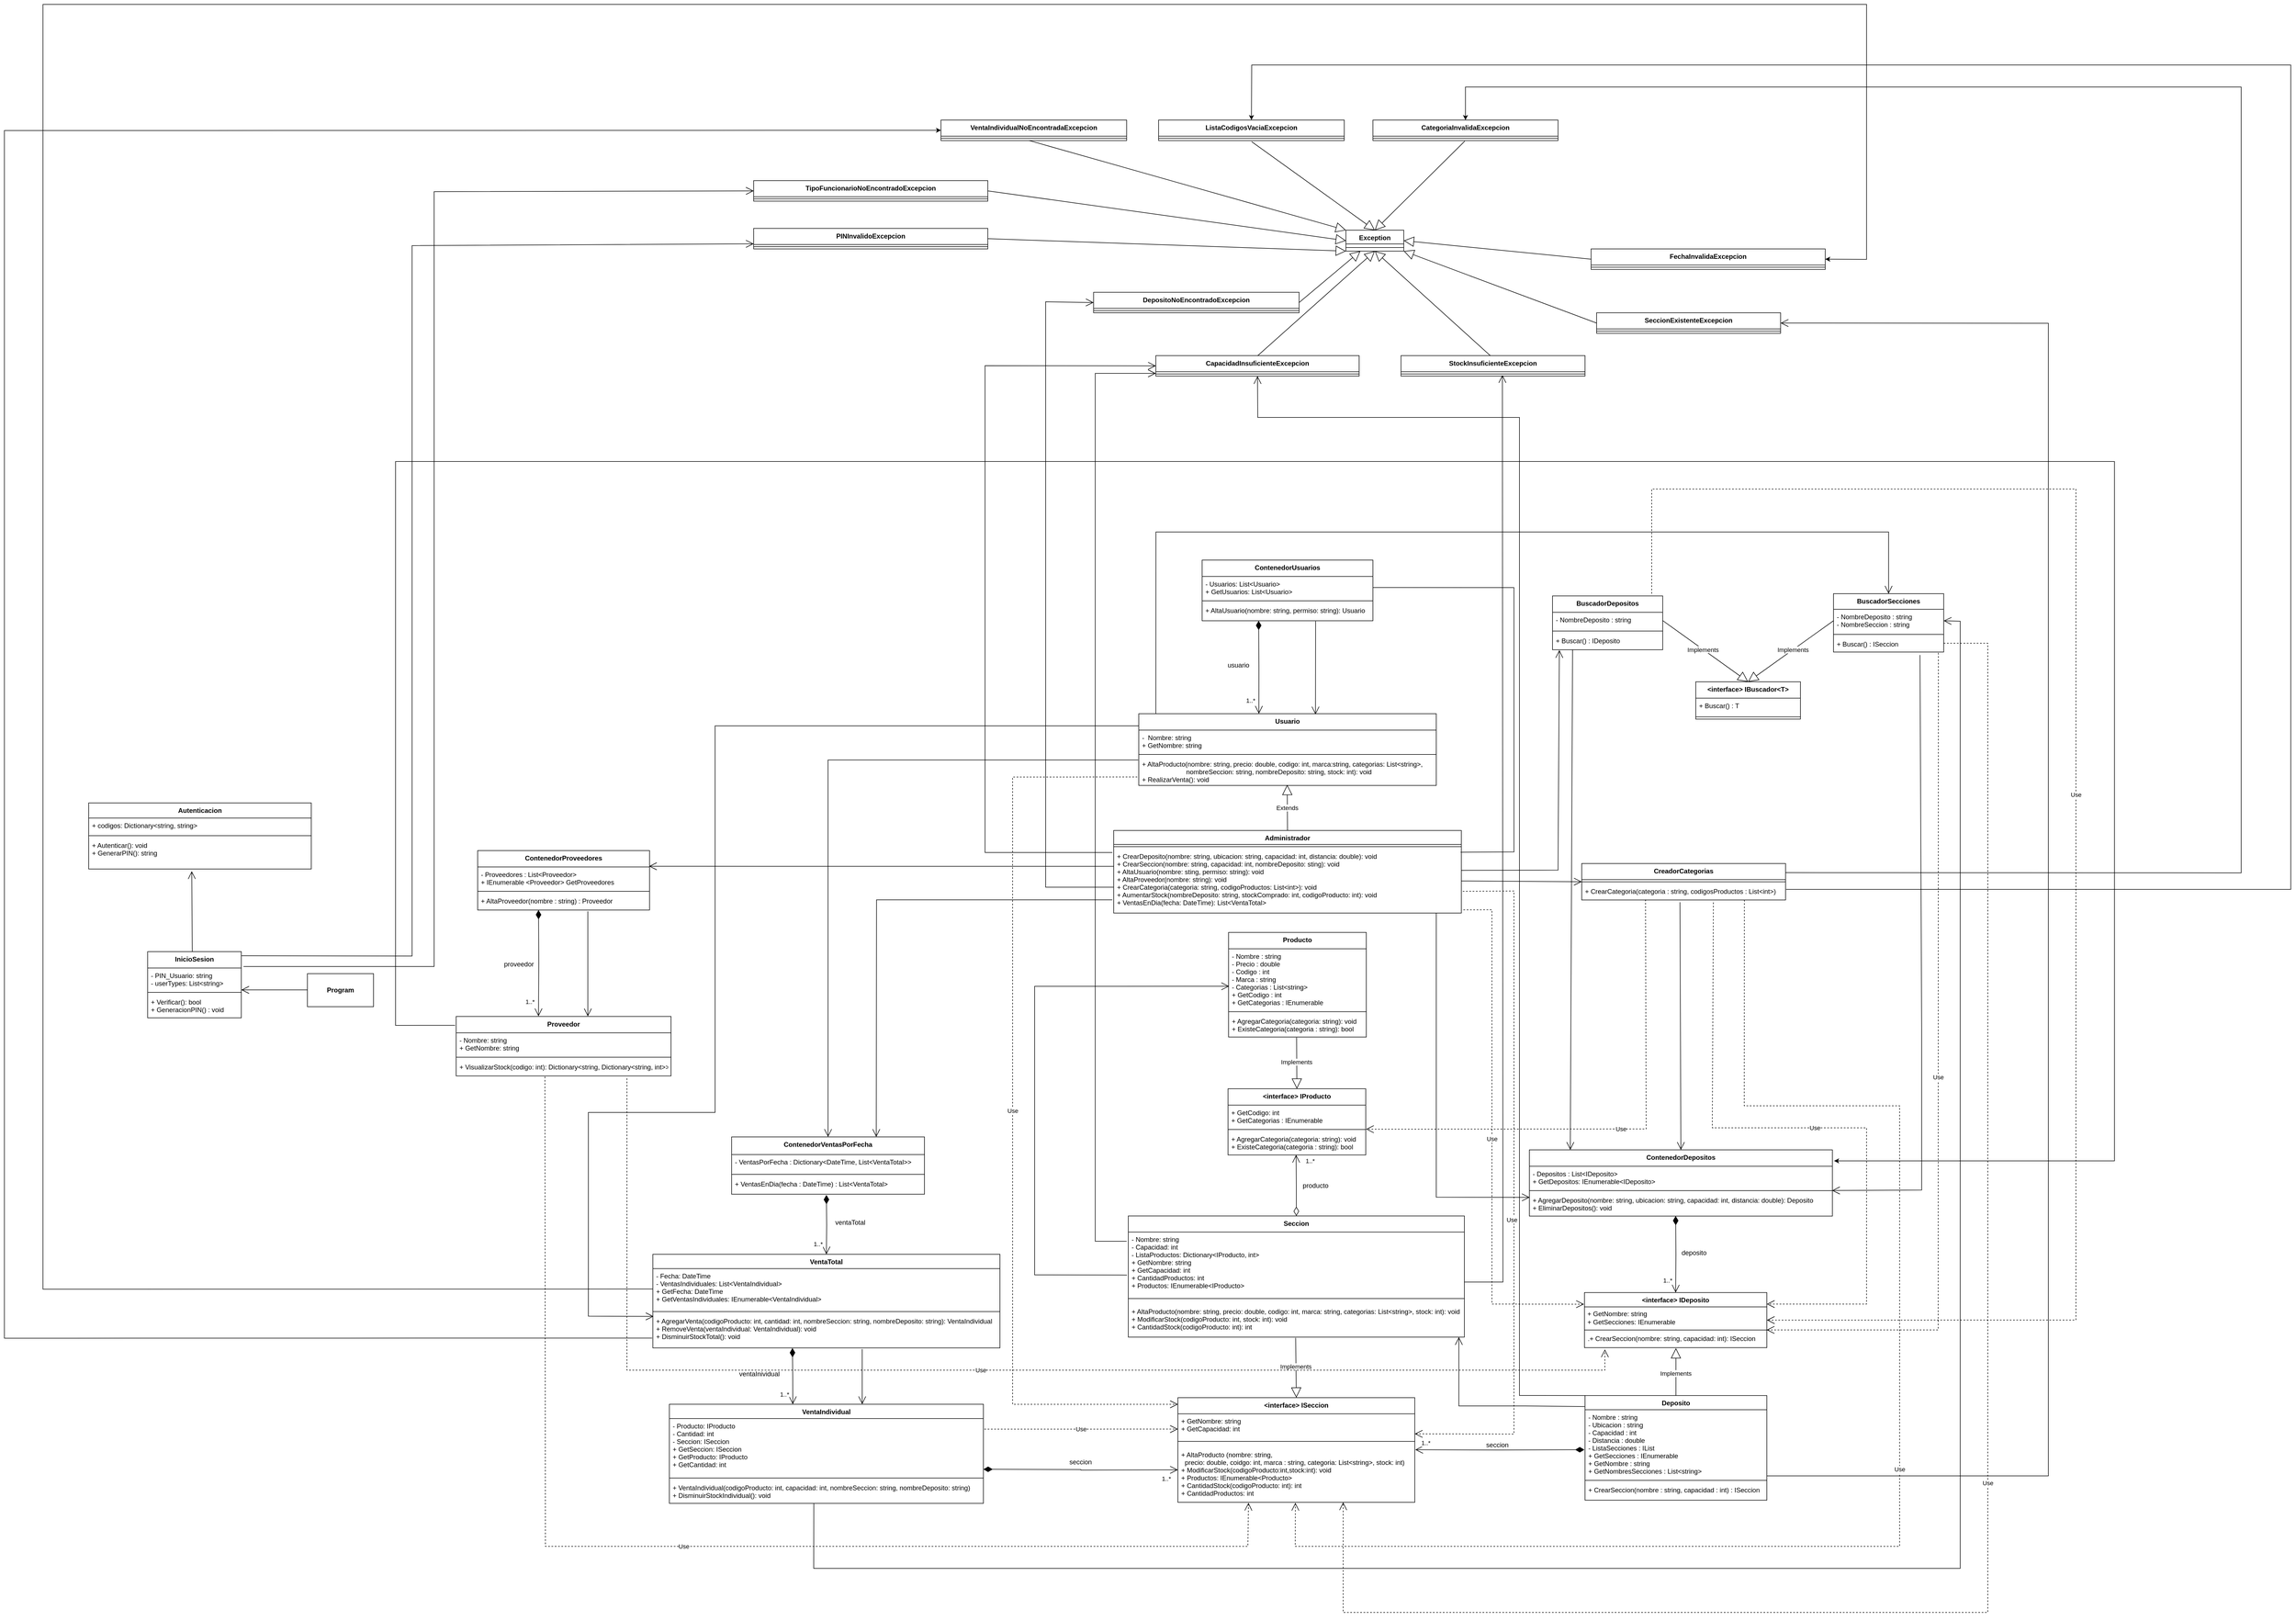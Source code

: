 <mxfile version="24.4.7" type="google">
  <diagram name="Página-1" id="FRl-HPCUsOGegwaNKyo3">
    <mxGraphModel grid="1" page="1" gridSize="10" guides="1" tooltips="1" connect="1" arrows="1" fold="1" pageScale="1" pageWidth="827" pageHeight="1169" math="0" shadow="0">
      <root>
        <mxCell id="0" />
        <mxCell id="1" parent="0" />
        <mxCell id="V4egGfP_zGuZwLftv9b--569" value="Administrador" style="swimlane;fontStyle=1;align=center;verticalAlign=top;childLayout=stackLayout;horizontal=1;startSize=25.385;horizontalStack=0;resizeParent=1;resizeParentMax=0;resizeLast=0;collapsible=0;marginBottom=0;" vertex="1" parent="1">
          <mxGeometry x="1033.5" y="580" width="631" height="150.005" as="geometry" />
        </mxCell>
        <mxCell id="V4egGfP_zGuZwLftv9b--570" style="line;strokeWidth=1;fillColor=none;align=left;verticalAlign=middle;spacingTop=-1;spacingLeft=3;spacingRight=3;rotatable=0;labelPosition=right;points=[];portConstraint=eastwest;strokeColor=inherit;" vertex="1" parent="V4egGfP_zGuZwLftv9b--569">
          <mxGeometry y="25.385" width="631" height="8" as="geometry" />
        </mxCell>
        <mxCell id="V4egGfP_zGuZwLftv9b--572" value="+ CrearDeposito(nombre: string, ubicacion: string, capacidad: int, distancia: double): void &#xa;+ CrearSeccion(nombre: string, capacidad: int, nombreDeposito: sting): void&#xa;+ AltaUsuario(nombre: sting, permiso: string): void&#xa;+ AltaProveedor(nombre: string): void&#xa;+ CrearCategoria(categoria: string, codigoProductos: List&lt;int&gt;): void &#xa;+ AumentarStock(nombreDeposito: string, stockComprado: int, codigoProducto: int): void&#xa;+ VentasEnDia(fecha: DateTime): List&lt;VentaTotal&gt;" style="text;strokeColor=none;fillColor=none;align=left;verticalAlign=top;spacingLeft=4;spacingRight=4;overflow=hidden;rotatable=0;points=[[0,0.5],[1,0.5]];portConstraint=eastwest;" vertex="1" parent="V4egGfP_zGuZwLftv9b--569">
          <mxGeometry y="33.385" width="631" height="116.62" as="geometry" />
        </mxCell>
        <mxCell id="V4egGfP_zGuZwLftv9b--591" value="Autenticacion" style="swimlane;fontStyle=1;align=center;verticalAlign=top;childLayout=stackLayout;horizontal=1;startSize=27.5;horizontalStack=0;resizeParent=1;resizeParentMax=0;resizeLast=0;collapsible=0;marginBottom=0;" vertex="1" parent="1">
          <mxGeometry x="-827" y="530" width="404" height="120" as="geometry" />
        </mxCell>
        <mxCell id="V4egGfP_zGuZwLftv9b--592" value="+ codigos: Dictionary&lt;string, string&gt;" style="text;strokeColor=none;fillColor=none;align=left;verticalAlign=top;spacingLeft=4;spacingRight=4;overflow=hidden;rotatable=0;points=[[0,0.5],[1,0.5]];portConstraint=eastwest;" vertex="1" parent="V4egGfP_zGuZwLftv9b--591">
          <mxGeometry y="27.5" width="404" height="28" as="geometry" />
        </mxCell>
        <mxCell id="V4egGfP_zGuZwLftv9b--593" style="line;strokeWidth=1;fillColor=none;align=left;verticalAlign=middle;spacingTop=-1;spacingLeft=3;spacingRight=3;rotatable=0;labelPosition=right;points=[];portConstraint=eastwest;strokeColor=inherit;" vertex="1" parent="V4egGfP_zGuZwLftv9b--591">
          <mxGeometry y="55.5" width="404" height="8" as="geometry" />
        </mxCell>
        <mxCell id="V4egGfP_zGuZwLftv9b--594" value="+ Autenticar(): void&#xa;+ GenerarPIN(): string" style="text;strokeColor=none;fillColor=none;align=left;verticalAlign=top;spacingLeft=4;spacingRight=4;overflow=hidden;rotatable=0;points=[[0,0.5],[1,0.5]];portConstraint=eastwest;" vertex="1" parent="V4egGfP_zGuZwLftv9b--591">
          <mxGeometry y="63.5" width="404" height="56.5" as="geometry" />
        </mxCell>
        <mxCell id="V4egGfP_zGuZwLftv9b--598" value="&lt;interface&gt; IDeposito" style="swimlane;fontStyle=1;align=center;verticalAlign=top;childLayout=stackLayout;horizontal=1;startSize=26;horizontalStack=0;resizeParent=1;resizeParentMax=0;resizeLast=0;collapsible=0;marginBottom=0;" vertex="1" parent="1">
          <mxGeometry x="1888" y="1419.13" width="331" height="100" as="geometry" />
        </mxCell>
        <mxCell id="gEs3-qZLryCv8rdm9ER4-4" value="&amp;nbsp;+ GetNombre: string&lt;div&gt;&amp;nbsp;+ GetSecciones: IEnumerable&lt;/div&gt;" style="text;html=1;align=left;verticalAlign=middle;resizable=0;points=[];autosize=1;strokeColor=none;fillColor=none;" vertex="1" parent="V4egGfP_zGuZwLftv9b--598">
          <mxGeometry y="26" width="331" height="40" as="geometry" />
        </mxCell>
        <mxCell id="V4egGfP_zGuZwLftv9b--599" style="line;strokeWidth=1;fillColor=none;align=left;verticalAlign=middle;spacingTop=-1;spacingLeft=3;spacingRight=3;rotatable=0;labelPosition=right;points=[];portConstraint=eastwest;strokeColor=inherit;" vertex="1" parent="V4egGfP_zGuZwLftv9b--598">
          <mxGeometry y="66" width="331" height="4" as="geometry" />
        </mxCell>
        <mxCell id="V4egGfP_zGuZwLftv9b--602" value=".+ CrearSeccion(nombre: string, capacidad: int): ISeccion" style="text;strokeColor=none;fillColor=none;align=left;verticalAlign=top;spacingLeft=4;spacingRight=4;overflow=hidden;rotatable=0;points=[[0,0.5],[1,0.5]];portConstraint=eastwest;" vertex="1" parent="V4egGfP_zGuZwLftv9b--598">
          <mxGeometry y="70" width="331" height="30" as="geometry" />
        </mxCell>
        <mxCell id="V4egGfP_zGuZwLftv9b--603" value="ContenedorDepositos" style="swimlane;fontStyle=1;align=center;verticalAlign=top;childLayout=stackLayout;horizontal=1;startSize=29.75;horizontalStack=0;resizeParent=1;resizeParentMax=0;resizeLast=0;collapsible=0;marginBottom=0;" vertex="1" parent="1">
          <mxGeometry x="1788" y="1160" width="550" height="120.25" as="geometry" />
        </mxCell>
        <mxCell id="V4egGfP_zGuZwLftv9b--605" value="- Depositos : List&lt;IDeposito&gt;&#xa;+ GetDepositos: IEnumerable&lt;IDeposito&gt;&#xa;" style="text;strokeColor=none;fillColor=none;align=left;verticalAlign=top;spacingLeft=4;spacingRight=4;overflow=hidden;rotatable=0;points=[[0,0.5],[1,0.5]];portConstraint=eastwest;" vertex="1" parent="V4egGfP_zGuZwLftv9b--603">
          <mxGeometry y="29.75" width="550" height="40.25" as="geometry" />
        </mxCell>
        <mxCell id="V4egGfP_zGuZwLftv9b--606" style="line;strokeWidth=1;fillColor=none;align=left;verticalAlign=middle;spacingTop=-1;spacingLeft=3;spacingRight=3;rotatable=0;labelPosition=right;points=[];portConstraint=eastwest;strokeColor=inherit;" vertex="1" parent="V4egGfP_zGuZwLftv9b--603">
          <mxGeometry y="70" width="550" height="8" as="geometry" />
        </mxCell>
        <mxCell id="V4egGfP_zGuZwLftv9b--607" value="+ AgregarDeposito(nombre: string, ubicacion: string, capacidad: int, distancia: double): Deposito&#xa;+ EliminarDepositos(): void&#xa;" style="text;strokeColor=none;fillColor=none;align=left;verticalAlign=top;spacingLeft=4;spacingRight=4;overflow=hidden;rotatable=0;points=[[0,0.5],[1,0.5]];portConstraint=eastwest;" vertex="1" parent="V4egGfP_zGuZwLftv9b--603">
          <mxGeometry y="78" width="550" height="42.25" as="geometry" />
        </mxCell>
        <mxCell id="V4egGfP_zGuZwLftv9b--632" value="ContenedorProveedores" style="swimlane;fontStyle=1;align=center;verticalAlign=top;childLayout=stackLayout;horizontal=1;startSize=29.75;horizontalStack=0;resizeParent=1;resizeParentMax=0;resizeLast=0;collapsible=0;marginBottom=0;" vertex="1" parent="1">
          <mxGeometry x="-121" y="616.5" width="312" height="108" as="geometry" />
        </mxCell>
        <mxCell id="V4egGfP_zGuZwLftv9b--633" value="- Proveedores : List&lt;Proveedor&gt;&#xa;+ IEnumerable &lt;Proveedor&gt; GetProveedores" style="text;strokeColor=none;fillColor=none;align=left;verticalAlign=top;spacingLeft=4;spacingRight=4;overflow=hidden;rotatable=0;points=[[0,0.5],[1,0.5]];portConstraint=eastwest;" vertex="1" parent="V4egGfP_zGuZwLftv9b--632">
          <mxGeometry y="29.75" width="312" height="40.25" as="geometry" />
        </mxCell>
        <mxCell id="V4egGfP_zGuZwLftv9b--635" style="line;strokeWidth=1;fillColor=none;align=left;verticalAlign=middle;spacingTop=-1;spacingLeft=3;spacingRight=3;rotatable=0;labelPosition=right;points=[];portConstraint=eastwest;strokeColor=inherit;" vertex="1" parent="V4egGfP_zGuZwLftv9b--632">
          <mxGeometry y="70" width="312" height="8" as="geometry" />
        </mxCell>
        <mxCell id="V4egGfP_zGuZwLftv9b--636" value="+ AltaProveedor(nombre : string) : Proveedor" style="text;strokeColor=none;fillColor=none;align=left;verticalAlign=top;spacingLeft=4;spacingRight=4;overflow=hidden;rotatable=0;points=[[0,0.5],[1,0.5]];portConstraint=eastwest;" vertex="1" parent="V4egGfP_zGuZwLftv9b--632">
          <mxGeometry y="78" width="312" height="30" as="geometry" />
        </mxCell>
        <mxCell id="V4egGfP_zGuZwLftv9b--637" value="ContenedorUsuarios" style="swimlane;fontStyle=1;align=center;verticalAlign=top;childLayout=stackLayout;horizontal=1;startSize=29.75;horizontalStack=0;resizeParent=1;resizeParentMax=0;resizeLast=0;collapsible=0;marginBottom=0;" vertex="1" parent="1">
          <mxGeometry x="1194" y="89" width="310" height="110.25" as="geometry" />
        </mxCell>
        <mxCell id="V4egGfP_zGuZwLftv9b--638" value="- Usuarios: List&lt;Usuario&gt;&#xa;+ GetUsuarios: List&lt;Usuario&gt;&#xa;" style="text;strokeColor=none;fillColor=none;align=left;verticalAlign=top;spacingLeft=4;spacingRight=4;overflow=hidden;rotatable=0;points=[[0,0.5],[1,0.5]];portConstraint=eastwest;" vertex="1" parent="V4egGfP_zGuZwLftv9b--637">
          <mxGeometry y="29.75" width="310" height="40.25" as="geometry" />
        </mxCell>
        <mxCell id="V4egGfP_zGuZwLftv9b--640" style="line;strokeWidth=1;fillColor=none;align=left;verticalAlign=middle;spacingTop=-1;spacingLeft=3;spacingRight=3;rotatable=0;labelPosition=right;points=[];portConstraint=eastwest;strokeColor=inherit;" vertex="1" parent="V4egGfP_zGuZwLftv9b--637">
          <mxGeometry y="70" width="310" height="8" as="geometry" />
        </mxCell>
        <mxCell id="V4egGfP_zGuZwLftv9b--641" value="+ AltaUsuario(nombre: string, permiso: string): Usuario&#xa;&#xa;" style="text;strokeColor=none;fillColor=none;align=left;verticalAlign=top;spacingLeft=4;spacingRight=4;overflow=hidden;rotatable=0;points=[[0,0.5],[1,0.5]];portConstraint=eastwest;" vertex="1" parent="V4egGfP_zGuZwLftv9b--637">
          <mxGeometry y="78" width="310" height="32.25" as="geometry" />
        </mxCell>
        <mxCell id="V4egGfP_zGuZwLftv9b--642" value="VentaTotal" style="swimlane;fontStyle=1;align=center;verticalAlign=top;childLayout=stackLayout;horizontal=1;startSize=26;horizontalStack=0;resizeParent=1;resizeParentMax=0;resizeLast=0;collapsible=0;marginBottom=0;" vertex="1" parent="1">
          <mxGeometry x="197" y="1349.67" width="630" height="170" as="geometry" />
        </mxCell>
        <mxCell id="V4egGfP_zGuZwLftv9b--644" value="- Fecha: DateTime&#xa;- VentasIndividuales: List&lt;VentaIndividual&gt;&#xa;+ GetFecha: DateTime&#xa;+ GetVentasIndividuales: IEnumerable&lt;VentaIndividual&gt;&#xa;" style="text;strokeColor=none;fillColor=none;align=left;verticalAlign=top;spacingLeft=4;spacingRight=4;overflow=hidden;rotatable=0;points=[[0,0.5],[1,0.5]];portConstraint=eastwest;" vertex="1" parent="V4egGfP_zGuZwLftv9b--642">
          <mxGeometry y="26" width="630" height="74" as="geometry" />
        </mxCell>
        <mxCell id="V4egGfP_zGuZwLftv9b--645" style="line;strokeWidth=1;fillColor=none;align=left;verticalAlign=middle;spacingTop=-1;spacingLeft=3;spacingRight=3;rotatable=0;labelPosition=right;points=[];portConstraint=eastwest;strokeColor=inherit;" vertex="1" parent="V4egGfP_zGuZwLftv9b--642">
          <mxGeometry y="100" width="630" height="8" as="geometry" />
        </mxCell>
        <mxCell id="V4egGfP_zGuZwLftv9b--646" value="+ AgregarVenta(codigoProducto: int, cantidad: int, nombreSeccion: string, nombreDeposito: string): VentaIndividual&#xa;+ RemoveVenta(ventaIndividual: VentaIndividual): void&#xa;+ DisminuirStockTotal(): void" style="text;strokeColor=none;fillColor=none;align=left;verticalAlign=top;spacingLeft=4;spacingRight=4;overflow=hidden;rotatable=0;points=[[0,0.5],[1,0.5]];portConstraint=eastwest;" vertex="1" parent="V4egGfP_zGuZwLftv9b--642">
          <mxGeometry y="108" width="630" height="62" as="geometry" />
        </mxCell>
        <mxCell id="V4egGfP_zGuZwLftv9b--647" value="ContenedorVentasPorFecha" style="swimlane;fontStyle=1;align=center;verticalAlign=top;childLayout=stackLayout;horizontal=1;startSize=32;horizontalStack=0;resizeParent=1;resizeParentMax=0;resizeLast=0;collapsible=0;marginBottom=0;" vertex="1" parent="1">
          <mxGeometry x="340" y="1136.45" width="350" height="104" as="geometry" />
        </mxCell>
        <mxCell id="V4egGfP_zGuZwLftv9b--648" value="- VentasPorFecha : Dictionary&lt;DateTime, List&lt;VentaTotal&gt;&gt;" style="text;strokeColor=none;fillColor=none;align=left;verticalAlign=top;spacingLeft=4;spacingRight=4;overflow=hidden;rotatable=0;points=[[0,0.5],[1,0.5]];portConstraint=eastwest;" vertex="1" parent="V4egGfP_zGuZwLftv9b--647">
          <mxGeometry y="32" width="350" height="32" as="geometry" />
        </mxCell>
        <mxCell id="V4egGfP_zGuZwLftv9b--649" style="line;strokeWidth=1;fillColor=none;align=left;verticalAlign=middle;spacingTop=-1;spacingLeft=3;spacingRight=3;rotatable=0;labelPosition=right;points=[];portConstraint=eastwest;strokeColor=inherit;" vertex="1" parent="V4egGfP_zGuZwLftv9b--647">
          <mxGeometry y="64" width="350" height="8" as="geometry" />
        </mxCell>
        <mxCell id="V4egGfP_zGuZwLftv9b--650" value="+ VentasEnDia(fecha : DateTime) : List&lt;VentaTotal&gt;" style="text;strokeColor=none;fillColor=none;align=left;verticalAlign=top;spacingLeft=4;spacingRight=4;overflow=hidden;rotatable=0;points=[[0,0.5],[1,0.5]];portConstraint=eastwest;" vertex="1" parent="V4egGfP_zGuZwLftv9b--647">
          <mxGeometry y="72" width="350" height="32" as="geometry" />
        </mxCell>
        <mxCell id="V4egGfP_zGuZwLftv9b--657" value="CreadorCategorias" style="swimlane;fontStyle=1;align=center;verticalAlign=top;childLayout=stackLayout;horizontal=1;startSize=29.2;horizontalStack=0;resizeParent=1;resizeParentMax=0;resizeLast=0;collapsible=0;marginBottom=0;" vertex="1" parent="1">
          <mxGeometry x="1883" y="640" width="370" height="66.2" as="geometry" />
        </mxCell>
        <mxCell id="V4egGfP_zGuZwLftv9b--658" style="line;strokeWidth=1;fillColor=none;align=left;verticalAlign=middle;spacingTop=-1;spacingLeft=3;spacingRight=3;rotatable=0;labelPosition=right;points=[];portConstraint=eastwest;strokeColor=inherit;" vertex="1" parent="V4egGfP_zGuZwLftv9b--657">
          <mxGeometry y="29.2" width="370" height="8" as="geometry" />
        </mxCell>
        <mxCell id="V4egGfP_zGuZwLftv9b--659" value="+ CrearCategoria(categoria : string, codigosProductos : List&lt;int&gt;)" style="text;strokeColor=none;fillColor=none;align=left;verticalAlign=top;spacingLeft=4;spacingRight=4;overflow=hidden;rotatable=0;points=[[0,0.5],[1,0.5]];portConstraint=eastwest;" vertex="1" parent="V4egGfP_zGuZwLftv9b--657">
          <mxGeometry y="37.2" width="370" height="29" as="geometry" />
        </mxCell>
        <mxCell id="V4egGfP_zGuZwLftv9b--660" value="Deposito" style="swimlane;fontStyle=1;align=center;verticalAlign=top;childLayout=stackLayout;horizontal=1;startSize=25.7;horizontalStack=0;resizeParent=1;resizeParentMax=0;resizeLast=0;collapsible=0;marginBottom=0;" vertex="1" parent="1">
          <mxGeometry x="1889" y="1606.13" width="330" height="190" as="geometry" />
        </mxCell>
        <mxCell id="V4egGfP_zGuZwLftv9b--661" value="- Nombre : string&#xa;- Ubicacion : string&#xa;- Capacidad : int&#xa;- Distancia : double&#xa;- ListaSecciones : IList&#xa;+ GetSecciones : IEnumerable&#xa;+ GetNombre : string&#xa;+ GetNombresSecciones : List&lt;string&gt;&#xa;" style="text;strokeColor=none;fillColor=none;align=left;verticalAlign=top;spacingLeft=4;spacingRight=4;overflow=hidden;rotatable=0;points=[[0,0.5],[1,0.5]];portConstraint=eastwest;" vertex="1" parent="V4egGfP_zGuZwLftv9b--660">
          <mxGeometry y="25.7" width="330" height="124.3" as="geometry" />
        </mxCell>
        <mxCell id="V4egGfP_zGuZwLftv9b--668" style="line;strokeWidth=1;fillColor=none;align=left;verticalAlign=middle;spacingTop=-1;spacingLeft=3;spacingRight=3;rotatable=0;labelPosition=right;points=[];portConstraint=eastwest;strokeColor=inherit;" vertex="1" parent="V4egGfP_zGuZwLftv9b--660">
          <mxGeometry y="150" width="330" height="8" as="geometry" />
        </mxCell>
        <mxCell id="V4egGfP_zGuZwLftv9b--669" value="+ CrearSeccion(nombre : string, capacidad : int) : ISeccion&#xa;" style="text;strokeColor=none;fillColor=none;align=left;verticalAlign=top;spacingLeft=4;spacingRight=4;overflow=hidden;rotatable=0;points=[[0,0.5],[1,0.5]];portConstraint=eastwest;" vertex="1" parent="V4egGfP_zGuZwLftv9b--660">
          <mxGeometry y="158" width="330" height="32" as="geometry" />
        </mxCell>
        <mxCell id="V4egGfP_zGuZwLftv9b--673" value="Extends" style="curved=1;startArrow=block;startSize=16;startFill=0;endArrow=none;entryX=0.5;entryY=0;rounded=0;exitX=0.499;exitY=0.977;exitDx=0;exitDy=0;exitPerimeter=0;" edge="1" parent="1" source="ELCax2u4NC0bbe4ilLgf-8" target="V4egGfP_zGuZwLftv9b--569">
          <mxGeometry relative="1" as="geometry">
            <Array as="points" />
            <mxPoint x="1349" y="500" as="sourcePoint" />
          </mxGeometry>
        </mxCell>
        <mxCell id="ELCax2u4NC0bbe4ilLgf-5" value="Usuario" style="swimlane;fontStyle=1;align=center;verticalAlign=top;childLayout=stackLayout;horizontal=1;startSize=29.75;horizontalStack=0;resizeParent=1;resizeParentMax=0;resizeLast=0;collapsible=0;marginBottom=0;" vertex="1" parent="1">
          <mxGeometry x="1079" y="368" width="540" height="130.25" as="geometry" />
        </mxCell>
        <mxCell id="ELCax2u4NC0bbe4ilLgf-6" value="-  Nombre: string&#xa;+ GetNombre: string &#xa;&#xa;" style="text;strokeColor=none;fillColor=none;align=left;verticalAlign=top;spacingLeft=4;spacingRight=4;overflow=hidden;rotatable=0;points=[[0,0.5],[1,0.5]];portConstraint=eastwest;" vertex="1" parent="ELCax2u4NC0bbe4ilLgf-5">
          <mxGeometry y="29.75" width="540" height="40.25" as="geometry" />
        </mxCell>
        <mxCell id="ELCax2u4NC0bbe4ilLgf-7" style="line;strokeWidth=1;fillColor=none;align=left;verticalAlign=middle;spacingTop=-1;spacingLeft=3;spacingRight=3;rotatable=0;labelPosition=right;points=[];portConstraint=eastwest;strokeColor=inherit;" vertex="1" parent="ELCax2u4NC0bbe4ilLgf-5">
          <mxGeometry y="70" width="540" height="8" as="geometry" />
        </mxCell>
        <mxCell id="ELCax2u4NC0bbe4ilLgf-8" value="+ AltaProducto(nombre: string, precio: double, codigo: int, marca:string, categorias: List&lt;string&gt;, &#xa;                        nombreSeccion: string, nombreDeposito: string, stock: int): void&#xa;+ RealizarVenta(): void&#xa;" style="text;strokeColor=none;fillColor=none;align=left;verticalAlign=top;spacingLeft=4;spacingRight=4;overflow=hidden;rotatable=0;points=[[0,0.5],[1,0.5]];portConstraint=eastwest;" vertex="1" parent="ELCax2u4NC0bbe4ilLgf-5">
          <mxGeometry y="78" width="540" height="52.25" as="geometry" />
        </mxCell>
        <mxCell id="ELCax2u4NC0bbe4ilLgf-9" value="BuscadorDepositos" style="swimlane;fontStyle=1;align=center;verticalAlign=top;childLayout=stackLayout;horizontal=1;startSize=29.75;horizontalStack=0;resizeParent=1;resizeParentMax=0;resizeLast=0;collapsible=0;marginBottom=0;" vertex="1" parent="1">
          <mxGeometry x="1830" y="154.12" width="200" height="97.75" as="geometry" />
        </mxCell>
        <mxCell id="ELCax2u4NC0bbe4ilLgf-10" value="- NombreDeposito : string" style="text;strokeColor=none;fillColor=none;align=left;verticalAlign=top;spacingLeft=4;spacingRight=4;overflow=hidden;rotatable=0;points=[[0,0.5],[1,0.5]];portConstraint=eastwest;" vertex="1" parent="ELCax2u4NC0bbe4ilLgf-9">
          <mxGeometry y="29.75" width="200" height="30" as="geometry" />
        </mxCell>
        <mxCell id="ELCax2u4NC0bbe4ilLgf-11" style="line;strokeWidth=1;fillColor=none;align=left;verticalAlign=middle;spacingTop=-1;spacingLeft=3;spacingRight=3;rotatable=0;labelPosition=right;points=[];portConstraint=eastwest;strokeColor=inherit;" vertex="1" parent="ELCax2u4NC0bbe4ilLgf-9">
          <mxGeometry y="59.75" width="200" height="8" as="geometry" />
        </mxCell>
        <mxCell id="ELCax2u4NC0bbe4ilLgf-13" value="+ Buscar() : IDeposito" style="text;strokeColor=none;fillColor=none;align=left;verticalAlign=top;spacingLeft=4;spacingRight=4;overflow=hidden;rotatable=0;points=[[0,0.5],[1,0.5]];portConstraint=eastwest;" vertex="1" parent="ELCax2u4NC0bbe4ilLgf-9">
          <mxGeometry y="67.75" width="200" height="30" as="geometry" />
        </mxCell>
        <mxCell id="ELCax2u4NC0bbe4ilLgf-14" value="BuscadorSecciones" style="swimlane;fontStyle=1;align=center;verticalAlign=top;childLayout=stackLayout;horizontal=1;startSize=28.4;horizontalStack=0;resizeParent=1;resizeParentMax=0;resizeLast=0;collapsible=0;marginBottom=0;" vertex="1" parent="1">
          <mxGeometry x="2340" y="150" width="200" height="106" as="geometry" />
        </mxCell>
        <mxCell id="ELCax2u4NC0bbe4ilLgf-15" value="- NombreDeposito : string&#xa;- NombreSeccion : string&#xa;" style="text;strokeColor=none;fillColor=none;align=left;verticalAlign=top;spacingLeft=4;spacingRight=4;overflow=hidden;rotatable=0;points=[[0,0.5],[1,0.5]];portConstraint=eastwest;" vertex="1" parent="ELCax2u4NC0bbe4ilLgf-14">
          <mxGeometry y="28.4" width="200" height="41.6" as="geometry" />
        </mxCell>
        <mxCell id="ELCax2u4NC0bbe4ilLgf-17" style="line;strokeWidth=1;fillColor=none;align=left;verticalAlign=middle;spacingTop=-1;spacingLeft=3;spacingRight=3;rotatable=0;labelPosition=right;points=[];portConstraint=eastwest;strokeColor=inherit;" vertex="1" parent="ELCax2u4NC0bbe4ilLgf-14">
          <mxGeometry y="70" width="200" height="8" as="geometry" />
        </mxCell>
        <mxCell id="ELCax2u4NC0bbe4ilLgf-19" value="+ Buscar() : ISeccion" style="text;strokeColor=none;fillColor=none;align=left;verticalAlign=top;spacingLeft=4;spacingRight=4;overflow=hidden;rotatable=0;points=[[0,0.5],[1,0.5]];portConstraint=eastwest;" vertex="1" parent="ELCax2u4NC0bbe4ilLgf-14">
          <mxGeometry y="78" width="200" height="28" as="geometry" />
        </mxCell>
        <mxCell id="ELCax2u4NC0bbe4ilLgf-22" value="&lt;interface&gt; IBuscador&lt;T&gt;" style="swimlane;fontStyle=1;align=center;verticalAlign=top;childLayout=stackLayout;horizontal=1;startSize=29.75;horizontalStack=0;resizeParent=1;resizeParentMax=0;resizeLast=0;collapsible=0;marginBottom=0;" vertex="1" parent="1">
          <mxGeometry x="2090" y="310" width="190" height="67.75" as="geometry" />
        </mxCell>
        <mxCell id="ELCax2u4NC0bbe4ilLgf-23" value="+ Buscar() : T" style="text;strokeColor=none;fillColor=none;align=left;verticalAlign=top;spacingLeft=4;spacingRight=4;overflow=hidden;rotatable=0;points=[[0,0.5],[1,0.5]];portConstraint=eastwest;" vertex="1" parent="ELCax2u4NC0bbe4ilLgf-22">
          <mxGeometry y="29.75" width="190" height="30" as="geometry" />
        </mxCell>
        <mxCell id="ELCax2u4NC0bbe4ilLgf-24" style="line;strokeWidth=1;fillColor=none;align=left;verticalAlign=middle;spacingTop=-1;spacingLeft=3;spacingRight=3;rotatable=0;labelPosition=right;points=[];portConstraint=eastwest;strokeColor=inherit;" vertex="1" parent="ELCax2u4NC0bbe4ilLgf-22">
          <mxGeometry y="59.75" width="190" height="8" as="geometry" />
        </mxCell>
        <mxCell id="V4egGfP_zGuZwLftv9b--612" value="Seccion" style="swimlane;fontStyle=1;align=center;verticalAlign=top;childLayout=stackLayout;horizontal=1;startSize=29.2;horizontalStack=0;resizeParent=1;resizeParentMax=0;resizeLast=0;collapsible=0;marginBottom=0;" vertex="1" parent="1">
          <mxGeometry x="1060" y="1280" width="610" height="220" as="geometry" />
        </mxCell>
        <mxCell id="zbynbGas7J4wnV4V9AK0-7" value="- Nombre: string&#xa;- Capacidad: int&#xa;- ListaProductos: Dictionary&lt;IProducto, int&gt;&#xa;+ GetNombre: string&#xa;+ GetCapacidad: int&#xa;+ CantidadProductos: int&#xa;+ Productos: IEnumerable&lt;IProducto&gt;&#xa;&#xa;" style="text;strokeColor=none;fillColor=none;align=left;verticalAlign=top;spacingLeft=4;spacingRight=4;overflow=hidden;rotatable=0;points=[[0,0.5],[1,0.5]];portConstraint=eastwest;" vertex="1" parent="V4egGfP_zGuZwLftv9b--612">
          <mxGeometry y="29.2" width="610" height="110.8" as="geometry" />
        </mxCell>
        <mxCell id="V4egGfP_zGuZwLftv9b--613" style="line;strokeWidth=1;fillColor=none;align=left;verticalAlign=middle;spacingTop=-1;spacingLeft=3;spacingRight=3;rotatable=0;labelPosition=right;points=[];portConstraint=eastwest;strokeColor=inherit;" vertex="1" parent="V4egGfP_zGuZwLftv9b--612">
          <mxGeometry y="140" width="610" height="20" as="geometry" />
        </mxCell>
        <mxCell id="V4egGfP_zGuZwLftv9b--614" value="+ AltaProducto(nombre: string, precio: double, codigo: int, marca: string, categorias: List&lt;string&gt;, stock: int): void&#xa;+ ModificarStock(codigoProducto: int, stock: int): void&#xa;+ CantidadStock(codigoProducto: int): int&#xa;" style="text;strokeColor=none;fillColor=none;align=left;verticalAlign=top;spacingLeft=4;spacingRight=4;overflow=hidden;rotatable=0;points=[[0,0.5],[1,0.5]];portConstraint=eastwest;" vertex="1" parent="V4egGfP_zGuZwLftv9b--612">
          <mxGeometry y="160" width="610" height="60" as="geometry" />
        </mxCell>
        <mxCell id="ELCax2u4NC0bbe4ilLgf-31" value="&lt;interface&gt; IProducto" style="swimlane;fontStyle=1;align=center;verticalAlign=top;childLayout=stackLayout;horizontal=1;startSize=29.75;horizontalStack=0;resizeParent=1;resizeParentMax=0;resizeLast=0;collapsible=0;marginBottom=0;" vertex="1" parent="1">
          <mxGeometry x="1241" y="1049" width="250" height="120.25" as="geometry" />
        </mxCell>
        <mxCell id="ELCax2u4NC0bbe4ilLgf-32" value="+ GetCodigo: int&#xa;+ GetCategorias : IEnumerable" style="text;strokeColor=none;fillColor=none;align=left;verticalAlign=top;spacingLeft=4;spacingRight=4;overflow=hidden;rotatable=0;points=[[0,0.5],[1,0.5]];portConstraint=eastwest;" vertex="1" parent="ELCax2u4NC0bbe4ilLgf-31">
          <mxGeometry y="29.75" width="250" height="40.25" as="geometry" />
        </mxCell>
        <mxCell id="ELCax2u4NC0bbe4ilLgf-33" style="line;strokeWidth=1;fillColor=none;align=left;verticalAlign=middle;spacingTop=-1;spacingLeft=3;spacingRight=3;rotatable=0;labelPosition=right;points=[];portConstraint=eastwest;strokeColor=inherit;" vertex="1" parent="ELCax2u4NC0bbe4ilLgf-31">
          <mxGeometry y="70" width="250" height="8" as="geometry" />
        </mxCell>
        <mxCell id="ELCax2u4NC0bbe4ilLgf-34" value="+ AgregarCategoria(categoria: string): void&#xa;+ ExisteCategoria(categoria : string): bool&#xa;" style="text;strokeColor=none;fillColor=none;align=left;verticalAlign=top;spacingLeft=4;spacingRight=4;overflow=hidden;rotatable=0;points=[[0,0.5],[1,0.5]];portConstraint=eastwest;" vertex="1" parent="ELCax2u4NC0bbe4ilLgf-31">
          <mxGeometry y="78" width="250" height="42.25" as="geometry" />
        </mxCell>
        <mxCell id="ELCax2u4NC0bbe4ilLgf-35" value="Producto" style="swimlane;fontStyle=1;align=center;verticalAlign=top;childLayout=stackLayout;horizontal=1;startSize=29.75;horizontalStack=0;resizeParent=1;resizeParentMax=0;resizeLast=0;collapsible=0;marginBottom=0;" vertex="1" parent="1">
          <mxGeometry x="1242" y="765.13" width="250" height="190" as="geometry" />
        </mxCell>
        <mxCell id="ELCax2u4NC0bbe4ilLgf-36" value="- Nombre : string&#xa;- Precio : double&#xa;- Codigo : int&#xa;- Marca : string&#xa;- Categorias : List&lt;string&gt;&#xa;+ GetCodigo : int&#xa;+ GetCategorias : IEnumerable" style="text;strokeColor=none;fillColor=none;align=left;verticalAlign=top;spacingLeft=4;spacingRight=4;overflow=hidden;rotatable=0;points=[[0,0.5],[1,0.5]];portConstraint=eastwest;" vertex="1" parent="ELCax2u4NC0bbe4ilLgf-35">
          <mxGeometry y="29.75" width="250" height="110.25" as="geometry" />
        </mxCell>
        <mxCell id="ELCax2u4NC0bbe4ilLgf-37" style="line;strokeWidth=1;fillColor=none;align=left;verticalAlign=middle;spacingTop=-1;spacingLeft=3;spacingRight=3;rotatable=0;labelPosition=right;points=[];portConstraint=eastwest;strokeColor=inherit;" vertex="1" parent="ELCax2u4NC0bbe4ilLgf-35">
          <mxGeometry y="140" width="250" height="8" as="geometry" />
        </mxCell>
        <mxCell id="ELCax2u4NC0bbe4ilLgf-38" value="+ AgregarCategoria(categoria: string): void&#xa;+ ExisteCategoria(categoria : string): bool&#xa;" style="text;strokeColor=none;fillColor=none;align=left;verticalAlign=top;spacingLeft=4;spacingRight=4;overflow=hidden;rotatable=0;points=[[0,0.5],[1,0.5]];portConstraint=eastwest;" vertex="1" parent="ELCax2u4NC0bbe4ilLgf-35">
          <mxGeometry y="148" width="250" height="42" as="geometry" />
        </mxCell>
        <mxCell id="V4egGfP_zGuZwLftv9b--575" value="&#xa;" style="text;strokeColor=none;fillColor=none;align=left;verticalAlign=top;spacingLeft=4;spacingRight=4;overflow=hidden;rotatable=0;points=[[0,0.5],[1,0.5]];portConstraint=eastwest;" vertex="1" parent="1">
          <mxGeometry x="720" y="890.005" width="631" as="geometry" />
        </mxCell>
        <mxCell id="zbynbGas7J4wnV4V9AK0-10" value="&lt;interface&gt; ISeccion" style="swimlane;fontStyle=1;align=center;verticalAlign=top;childLayout=stackLayout;horizontal=1;startSize=29.2;horizontalStack=0;resizeParent=1;resizeParentMax=0;resizeLast=0;collapsible=0;marginBottom=0;" vertex="1" parent="1">
          <mxGeometry x="1150" y="1610" width="430" height="190" as="geometry" />
        </mxCell>
        <mxCell id="zbynbGas7J4wnV4V9AK0-11" value="+ GetNombre: string&#xa;+ GetCapacidad: int" style="text;strokeColor=none;fillColor=none;align=left;verticalAlign=top;spacingLeft=4;spacingRight=4;overflow=hidden;rotatable=0;points=[[0,0.5],[1,0.5]];portConstraint=eastwest;" vertex="1" parent="zbynbGas7J4wnV4V9AK0-10">
          <mxGeometry y="29.2" width="430" height="39.45" as="geometry" />
        </mxCell>
        <mxCell id="zbynbGas7J4wnV4V9AK0-12" style="line;strokeWidth=1;fillColor=none;align=left;verticalAlign=middle;spacingTop=-1;spacingLeft=3;spacingRight=3;rotatable=0;labelPosition=right;points=[];portConstraint=eastwest;strokeColor=inherit;" vertex="1" parent="zbynbGas7J4wnV4V9AK0-10">
          <mxGeometry y="68.65" width="430" height="21.35" as="geometry" />
        </mxCell>
        <mxCell id="zbynbGas7J4wnV4V9AK0-13" value="+ AltaProducto (nombre: string,&#xa;  precio: double, coidgo: int, marca : string, categoria: List&lt;string&gt;, stock: int)&#xa;+ ModificarStock(codigoProducto:int,stock:int): void&#xa;+ Productos: IEnumerable&lt;Producto&gt;&#xa;+ CantidadStock(codigoProducto: int): int&#xa;+ CantidadProductos: int" style="text;strokeColor=none;fillColor=none;align=left;verticalAlign=top;spacingLeft=4;spacingRight=4;overflow=hidden;rotatable=0;points=[[0,0.5],[1,0.5]];portConstraint=eastwest;" vertex="1" parent="zbynbGas7J4wnV4V9AK0-10">
          <mxGeometry y="90" width="430" height="100" as="geometry" />
        </mxCell>
        <mxCell id="gEs3-qZLryCv8rdm9ER4-5" value="VentaIndividual" style="swimlane;fontStyle=1;align=center;verticalAlign=top;childLayout=stackLayout;horizontal=1;startSize=26;horizontalStack=0;resizeParent=1;resizeParentMax=0;resizeLast=0;collapsible=0;marginBottom=0;" vertex="1" parent="1">
          <mxGeometry x="227" y="1621.82" width="570" height="180" as="geometry" />
        </mxCell>
        <mxCell id="gEs3-qZLryCv8rdm9ER4-6" value="- Producto: IProducto&#xa;- Cantidad: int&#xa;- Seccion: ISeccion&#xa;+ GetSeccion: ISeccion&#xa;+ GetProducto: IProducto&#xa;+ GetCantidad: int&#xa;" style="text;strokeColor=none;fillColor=none;align=left;verticalAlign=top;spacingLeft=4;spacingRight=4;overflow=hidden;rotatable=0;points=[[0,0.5],[1,0.5]];portConstraint=eastwest;" vertex="1" parent="gEs3-qZLryCv8rdm9ER4-5">
          <mxGeometry y="26" width="570" height="104" as="geometry" />
        </mxCell>
        <mxCell id="gEs3-qZLryCv8rdm9ER4-8" style="line;strokeWidth=1;fillColor=none;align=left;verticalAlign=middle;spacingTop=-1;spacingLeft=3;spacingRight=3;rotatable=0;labelPosition=right;points=[];portConstraint=eastwest;strokeColor=inherit;" vertex="1" parent="gEs3-qZLryCv8rdm9ER4-5">
          <mxGeometry y="130" width="570" height="8" as="geometry" />
        </mxCell>
        <mxCell id="gEs3-qZLryCv8rdm9ER4-9" value="+ VentaIndividual(codigoProducto: int, capacidad: int, nombreSeccion: string, nombreDeposito: string)&#xa;+ DisminuirStockIndividual(): void&#xa;" style="text;strokeColor=none;fillColor=none;align=left;verticalAlign=top;spacingLeft=4;spacingRight=4;overflow=hidden;rotatable=0;points=[[0,0.5],[1,0.5]];portConstraint=eastwest;" vertex="1" parent="gEs3-qZLryCv8rdm9ER4-5">
          <mxGeometry y="138" width="570" height="42" as="geometry" />
        </mxCell>
        <mxCell id="zbynbGas7J4wnV4V9AK0-14" value="InicioSesion" style="swimlane;fontStyle=1;align=center;verticalAlign=top;childLayout=stackLayout;horizontal=1;startSize=29.75;horizontalStack=0;resizeParent=1;resizeParentMax=0;resizeLast=0;collapsible=0;marginBottom=0;" vertex="1" parent="1">
          <mxGeometry x="-720" y="800.01" width="170" height="120.25" as="geometry" />
        </mxCell>
        <mxCell id="zbynbGas7J4wnV4V9AK0-15" value="- PIN_Usuario: string&#xa;- userTypes: List&lt;string&gt;" style="text;strokeColor=none;fillColor=none;align=left;verticalAlign=top;spacingLeft=4;spacingRight=4;overflow=hidden;rotatable=0;points=[[0,0.5],[1,0.5]];portConstraint=eastwest;" vertex="1" parent="zbynbGas7J4wnV4V9AK0-14">
          <mxGeometry y="29.75" width="170" height="40.25" as="geometry" />
        </mxCell>
        <mxCell id="zbynbGas7J4wnV4V9AK0-16" style="line;strokeWidth=1;fillColor=none;align=left;verticalAlign=middle;spacingTop=-1;spacingLeft=3;spacingRight=3;rotatable=0;labelPosition=right;points=[];portConstraint=eastwest;strokeColor=inherit;" vertex="1" parent="zbynbGas7J4wnV4V9AK0-14">
          <mxGeometry y="70" width="170" height="8" as="geometry" />
        </mxCell>
        <mxCell id="zbynbGas7J4wnV4V9AK0-17" value="+ Verificar(): bool&#xa;+ GeneracionPIN() : void" style="text;strokeColor=none;fillColor=none;align=left;verticalAlign=top;spacingLeft=4;spacingRight=4;overflow=hidden;rotatable=0;points=[[0,0.5],[1,0.5]];portConstraint=eastwest;" vertex="1" parent="zbynbGas7J4wnV4V9AK0-14">
          <mxGeometry y="78" width="170" height="42.25" as="geometry" />
        </mxCell>
        <mxCell id="ELCax2u4NC0bbe4ilLgf-40" value="Implements" style="curved=1;startArrow=block;startSize=16;startFill=0;endArrow=none;entryX=0.494;entryY=1.019;rounded=0;exitX=0.5;exitY=0;exitDx=0;exitDy=0;entryDx=0;entryDy=0;entryPerimeter=0;" edge="1" parent="1" source="ELCax2u4NC0bbe4ilLgf-31" target="ELCax2u4NC0bbe4ilLgf-38">
          <mxGeometry x="0.053" relative="1" as="geometry">
            <Array as="points" />
            <mxPoint x="1375" y="1049" as="sourcePoint" />
            <mxPoint x="1372.25" y="955.214" as="targetPoint" />
            <mxPoint as="offset" />
          </mxGeometry>
        </mxCell>
        <mxCell id="ELCax2u4NC0bbe4ilLgf-41" value="Implements" style="curved=1;startArrow=block;startSize=16;startFill=0;endArrow=none;entryX=0.498;entryY=1.023;rounded=0;exitX=0.5;exitY=0;exitDx=0;exitDy=0;entryDx=0;entryDy=0;entryPerimeter=0;" edge="1" parent="1" source="zbynbGas7J4wnV4V9AK0-10" target="V4egGfP_zGuZwLftv9b--614">
          <mxGeometry x="0.053" relative="1" as="geometry">
            <Array as="points" />
            <mxPoint x="1330" y="1597.87" as="sourcePoint" />
            <mxPoint x="1330" y="1504.87" as="targetPoint" />
            <mxPoint as="offset" />
          </mxGeometry>
        </mxCell>
        <mxCell id="ELCax2u4NC0bbe4ilLgf-42" value="Implements" style="curved=1;startArrow=block;startSize=16;startFill=0;endArrow=none;entryX=0.5;entryY=0;rounded=0;entryDx=0;entryDy=0;" edge="1" parent="1" target="V4egGfP_zGuZwLftv9b--660">
          <mxGeometry x="0.053" relative="1" as="geometry">
            <Array as="points" />
            <mxPoint x="2054" y="1520" as="sourcePoint" />
            <mxPoint x="1958.5" y="1540" as="targetPoint" />
            <mxPoint as="offset" />
          </mxGeometry>
        </mxCell>
        <mxCell id="ELCax2u4NC0bbe4ilLgf-43" value="Implements" style="curved=1;startArrow=block;startSize=16;startFill=0;endArrow=none;entryX=1;entryY=0.5;rounded=0;exitX=0.5;exitY=0;exitDx=0;exitDy=0;entryDx=0;entryDy=0;" edge="1" parent="1" source="ELCax2u4NC0bbe4ilLgf-22" target="ELCax2u4NC0bbe4ilLgf-10">
          <mxGeometry x="0.053" relative="1" as="geometry">
            <Array as="points" />
            <mxPoint x="1980" y="265.25" as="sourcePoint" />
            <mxPoint x="1980" y="348.25" as="targetPoint" />
            <mxPoint as="offset" />
          </mxGeometry>
        </mxCell>
        <mxCell id="gEs3-qZLryCv8rdm9ER4-10" value="Implements" style="curved=1;startArrow=block;startSize=16;startFill=0;endArrow=none;entryX=0;entryY=0.5;rounded=0;entryDx=0;entryDy=0;exitX=0.5;exitY=0;exitDx=0;exitDy=0;" edge="1" parent="1" source="ELCax2u4NC0bbe4ilLgf-22" target="ELCax2u4NC0bbe4ilLgf-15">
          <mxGeometry x="0.053" relative="1" as="geometry">
            <Array as="points" />
            <mxPoint x="2200" y="404.12" as="sourcePoint" />
            <mxPoint x="1940" y="269.12" as="targetPoint" />
            <mxPoint as="offset" />
          </mxGeometry>
        </mxCell>
        <mxCell id="gEs3-qZLryCv8rdm9ER4-11" value="Proveedor" style="swimlane;fontStyle=1;align=center;verticalAlign=top;childLayout=stackLayout;horizontal=1;startSize=29.75;horizontalStack=0;resizeParent=1;resizeParentMax=0;resizeLast=0;collapsible=0;marginBottom=0;" vertex="1" parent="1">
          <mxGeometry x="-160" y="917.75" width="390" height="108" as="geometry" />
        </mxCell>
        <mxCell id="gEs3-qZLryCv8rdm9ER4-12" value="- Nombre: string&#xa;+ GetNombre: string" style="text;strokeColor=none;fillColor=none;align=left;verticalAlign=top;spacingLeft=4;spacingRight=4;overflow=hidden;rotatable=0;points=[[0,0.5],[1,0.5]];portConstraint=eastwest;" vertex="1" parent="gEs3-qZLryCv8rdm9ER4-11">
          <mxGeometry y="29.75" width="390" height="40.25" as="geometry" />
        </mxCell>
        <mxCell id="gEs3-qZLryCv8rdm9ER4-13" style="line;strokeWidth=1;fillColor=none;align=left;verticalAlign=middle;spacingTop=-1;spacingLeft=3;spacingRight=3;rotatable=0;labelPosition=right;points=[];portConstraint=eastwest;strokeColor=inherit;" vertex="1" parent="gEs3-qZLryCv8rdm9ER4-11">
          <mxGeometry y="70" width="390" height="8" as="geometry" />
        </mxCell>
        <mxCell id="gEs3-qZLryCv8rdm9ER4-14" value="+ VisualizarStock(codigo: int): Dictionary&lt;string, Dictionary&lt;string, int&gt;&gt;" style="text;strokeColor=none;fillColor=none;align=left;verticalAlign=top;spacingLeft=4;spacingRight=4;overflow=hidden;rotatable=0;points=[[0,0.5],[1,0.5]];portConstraint=eastwest;" vertex="1" parent="gEs3-qZLryCv8rdm9ER4-11">
          <mxGeometry y="78" width="390" height="30" as="geometry" />
        </mxCell>
        <mxCell id="ELCax2u4NC0bbe4ilLgf-45" value="1..*" style="endArrow=open;html=1;endSize=12;startArrow=diamondThin;startSize=14;startFill=1;edgeStyle=orthogonalEdgeStyle;align=left;verticalAlign=bottom;rounded=0;entryX=0.5;entryY=0;entryDx=0;entryDy=0;exitX=0.499;exitY=1.003;exitDx=0;exitDy=0;exitPerimeter=0;" edge="1" parent="1">
          <mxGeometry x="0.822" y="-25" relative="1" as="geometry">
            <mxPoint x="450.37" y="1519.856" as="sourcePoint" />
            <mxPoint x="451" y="1621.82" as="targetPoint" />
            <mxPoint as="offset" />
          </mxGeometry>
        </mxCell>
        <mxCell id="ELCax2u4NC0bbe4ilLgf-47" value="ventaInividual" style="text;html=1;align=center;verticalAlign=middle;whiteSpace=wrap;rounded=0;" vertex="1" parent="1">
          <mxGeometry x="347" y="1551.82" width="87" height="30.87" as="geometry" />
        </mxCell>
        <mxCell id="ELCax2u4NC0bbe4ilLgf-48" value="1..*" style="endArrow=open;html=1;endSize=12;startArrow=diamondThin;startSize=14;startFill=1;edgeStyle=orthogonalEdgeStyle;align=left;verticalAlign=bottom;rounded=0;entryX=0.5;entryY=0;entryDx=0;entryDy=0;" edge="1" parent="1" target="V4egGfP_zGuZwLftv9b--642">
          <mxGeometry x="0.822" y="-25" relative="1" as="geometry">
            <mxPoint x="512" y="1241.82" as="sourcePoint" />
            <mxPoint x="512" y="1321.82" as="targetPoint" />
            <mxPoint as="offset" />
          </mxGeometry>
        </mxCell>
        <mxCell id="ELCax2u4NC0bbe4ilLgf-49" value="ventaTotal" style="text;html=1;align=center;verticalAlign=middle;whiteSpace=wrap;rounded=0;" vertex="1" parent="1">
          <mxGeometry x="512" y="1276.83" width="87" height="30.87" as="geometry" />
        </mxCell>
        <mxCell id="ELCax2u4NC0bbe4ilLgf-50" value="1..*" style="endArrow=open;html=1;endSize=12;startArrow=diamondThin;startSize=14;startFill=1;edgeStyle=orthogonalEdgeStyle;align=left;verticalAlign=bottom;rounded=0;entryX=0.5;entryY=0;entryDx=0;entryDy=0;" edge="1" parent="1" target="V4egGfP_zGuZwLftv9b--598">
          <mxGeometry x="0.822" y="-25" relative="1" as="geometry">
            <mxPoint x="2053.5" y="1280" as="sourcePoint" />
            <mxPoint x="2053.57" y="1402.25" as="targetPoint" />
            <mxPoint as="offset" />
          </mxGeometry>
        </mxCell>
        <mxCell id="ELCax2u4NC0bbe4ilLgf-51" value="deposito" style="text;html=1;align=center;verticalAlign=middle;whiteSpace=wrap;rounded=0;" vertex="1" parent="1">
          <mxGeometry x="2054.5" y="1332" width="64" height="30.87" as="geometry" />
        </mxCell>
        <mxCell id="ELCax2u4NC0bbe4ilLgf-54" value="1..*" style="endArrow=open;html=1;endSize=12;startArrow=diamondThin;startSize=14;startFill=1;edgeStyle=orthogonalEdgeStyle;align=left;verticalAlign=bottom;rounded=0;entryX=0.5;entryY=0;entryDx=0;entryDy=0;" edge="1" parent="1">
          <mxGeometry x="0.822" y="-25" relative="1" as="geometry">
            <mxPoint x="1296.57" y="199.25" as="sourcePoint" />
            <mxPoint x="1297" y="368" as="targetPoint" />
            <mxPoint as="offset" />
          </mxGeometry>
        </mxCell>
        <mxCell id="gEs3-qZLryCv8rdm9ER4-15" value="1..*" style="endArrow=open;html=1;endSize=12;startArrow=diamondThin;startSize=14;startFill=1;edgeStyle=orthogonalEdgeStyle;align=left;verticalAlign=bottom;rounded=0;entryX=0.383;entryY=-0.004;entryDx=0;entryDy=0;entryPerimeter=0;" edge="1" parent="1" target="gEs3-qZLryCv8rdm9ER4-11">
          <mxGeometry x="0.822" y="-25" relative="1" as="geometry">
            <mxPoint x="-10.53" y="724.5" as="sourcePoint" />
            <mxPoint x="-11" y="915.25" as="targetPoint" />
            <mxPoint as="offset" />
          </mxGeometry>
        </mxCell>
        <mxCell id="ELCax2u4NC0bbe4ilLgf-55" value="usuario" style="text;html=1;align=center;verticalAlign=middle;whiteSpace=wrap;rounded=0;" vertex="1" parent="1">
          <mxGeometry x="1230" y="264.5" width="60" height="30.87" as="geometry" />
        </mxCell>
        <mxCell id="gEs3-qZLryCv8rdm9ER4-16" value="proveedor" style="text;html=1;align=center;verticalAlign=middle;whiteSpace=wrap;rounded=0;" vertex="1" parent="1">
          <mxGeometry x="-81" y="807.5" width="70" height="30.87" as="geometry" />
        </mxCell>
        <mxCell id="gEs3-qZLryCv8rdm9ER4-17" value="1..*" style="endArrow=open;html=1;endSize=12;startArrow=diamondThin;startSize=14;startFill=0;edgeStyle=orthogonalEdgeStyle;align=left;verticalAlign=bottom;rounded=0;exitX=0.5;exitY=0;exitDx=0;exitDy=0;" edge="1" parent="1" source="V4egGfP_zGuZwLftv9b--612">
          <mxGeometry x="0.61" y="-15" relative="1" as="geometry">
            <mxPoint x="1364.58" y="1350" as="sourcePoint" />
            <mxPoint x="1364.58" y="1169" as="targetPoint" />
            <mxPoint y="-1" as="offset" />
          </mxGeometry>
        </mxCell>
        <mxCell id="ELCax2u4NC0bbe4ilLgf-57" value="producto" style="text;html=1;align=center;verticalAlign=middle;whiteSpace=wrap;rounded=0;" vertex="1" parent="1">
          <mxGeometry x="1370" y="1210" width="60" height="30.87" as="geometry" />
        </mxCell>
        <mxCell id="gEs3-qZLryCv8rdm9ER4-19" value="seccion" style="text;html=1;align=center;verticalAlign=middle;whiteSpace=wrap;rounded=0;" vertex="1" parent="1">
          <mxGeometry x="1700" y="1680.7" width="60" height="30.87" as="geometry" />
        </mxCell>
        <mxCell id="gEs3-qZLryCv8rdm9ER4-20" value="1..*" style="endArrow=open;html=1;endSize=12;startArrow=diamondThin;startSize=14;startFill=1;edgeStyle=orthogonalEdgeStyle;align=left;verticalAlign=bottom;rounded=0;exitX=-0.008;exitY=0.982;exitDx=0;exitDy=0;exitPerimeter=0;entryX=1.002;entryY=0.045;entryDx=0;entryDy=0;entryPerimeter=0;" edge="1" parent="1" target="zbynbGas7J4wnV4V9AK0-13">
          <mxGeometry x="0.945" y="-4" relative="1" as="geometry">
            <mxPoint x="1888.0" y="1704.493" as="sourcePoint" />
            <mxPoint x="1582" y="1704" as="targetPoint" />
            <mxPoint as="offset" />
            <Array as="points" />
          </mxGeometry>
        </mxCell>
        <mxCell id="gEs3-qZLryCv8rdm9ER4-21" value="" style="endArrow=open;endFill=1;endSize=12;html=1;rounded=0;exitX=-0.002;exitY=0.105;exitDx=0;exitDy=0;exitPerimeter=0;" edge="1" parent="1" source="V4egGfP_zGuZwLftv9b--660">
          <mxGeometry width="160" relative="1" as="geometry">
            <mxPoint x="1873" y="1625.26" as="sourcePoint" />
            <mxPoint x="1660" y="1500" as="targetPoint" />
            <Array as="points">
              <mxPoint x="1780" y="1625" />
              <mxPoint x="1660" y="1625" />
              <mxPoint x="1660" y="1560" />
            </Array>
          </mxGeometry>
        </mxCell>
        <mxCell id="ELCax2u4NC0bbe4ilLgf-58" value="" style="endArrow=open;endFill=1;endSize=12;html=1;rounded=0;exitX=-0.004;exitY=0.705;exitDx=0;exitDy=0;exitPerimeter=0;entryX=0.004;entryY=0.617;entryDx=0;entryDy=0;entryPerimeter=0;" edge="1" parent="1" source="zbynbGas7J4wnV4V9AK0-7" target="ELCax2u4NC0bbe4ilLgf-36">
          <mxGeometry width="160" relative="1" as="geometry">
            <mxPoint x="1017" y="1386" as="sourcePoint" />
            <mxPoint x="1240" y="863" as="targetPoint" />
            <Array as="points">
              <mxPoint x="890" y="1387" />
              <mxPoint x="890" y="863" />
            </Array>
          </mxGeometry>
        </mxCell>
        <mxCell id="zbynbGas7J4wnV4V9AK0-23" value="" style="endArrow=open;endFill=1;endSize=12;html=1;rounded=0;entryX=0.5;entryY=0;entryDx=0;entryDy=0;exitX=0.482;exitY=1.145;exitDx=0;exitDy=0;exitPerimeter=0;" edge="1" parent="1" source="V4egGfP_zGuZwLftv9b--659" target="V4egGfP_zGuZwLftv9b--603">
          <mxGeometry width="160" relative="1" as="geometry">
            <mxPoint x="2207" y="1003.13" as="sourcePoint" />
            <mxPoint x="1990" y="897.13" as="targetPoint" />
          </mxGeometry>
        </mxCell>
        <mxCell id="gEs3-qZLryCv8rdm9ER4-22" value="Use" style="endArrow=open;endSize=12;dashed=1;html=1;rounded=0;exitX=0.313;exitY=0.976;exitDx=0;exitDy=0;exitPerimeter=0;entryX=1.002;entryY=0.427;entryDx=0;entryDy=0;entryPerimeter=0;" edge="1" parent="1" source="V4egGfP_zGuZwLftv9b--659" target="ELCax2u4NC0bbe4ilLgf-33">
          <mxGeometry width="160" relative="1" as="geometry">
            <mxPoint x="1680" y="910" as="sourcePoint" />
            <mxPoint x="1510" y="1110" as="targetPoint" />
            <Array as="points">
              <mxPoint x="2000" y="1122" />
            </Array>
          </mxGeometry>
        </mxCell>
        <mxCell id="zbynbGas7J4wnV4V9AK0-27" value="Use" style="endArrow=open;endSize=12;dashed=1;html=1;rounded=0;exitX=0.646;exitY=1.158;exitDx=0;exitDy=0;exitPerimeter=0;" edge="1" parent="1" source="V4egGfP_zGuZwLftv9b--659">
          <mxGeometry width="160" relative="1" as="geometry">
            <mxPoint x="2160" y="840" as="sourcePoint" />
            <mxPoint x="2219" y="1440" as="targetPoint" />
            <Array as="points">
              <mxPoint x="2120" y="1120" />
              <mxPoint x="2400" y="1120" />
              <mxPoint x="2400" y="1440" />
              <mxPoint x="2310" y="1440" />
            </Array>
          </mxGeometry>
        </mxCell>
        <mxCell id="zbynbGas7J4wnV4V9AK0-28" value="Use" style="endArrow=open;endSize=12;dashed=1;html=1;rounded=0;exitX=0.798;exitY=0.998;exitDx=0;exitDy=0;exitPerimeter=0;entryX=0.496;entryY=1.009;entryDx=0;entryDy=0;entryPerimeter=0;" edge="1" parent="1" source="V4egGfP_zGuZwLftv9b--659" target="zbynbGas7J4wnV4V9AK0-13">
          <mxGeometry width="160" relative="1" as="geometry">
            <mxPoint x="1710" y="955.13" as="sourcePoint" />
            <mxPoint x="1870" y="955.13" as="targetPoint" />
            <Array as="points">
              <mxPoint x="2178" y="1080" />
              <mxPoint x="2460" y="1080" />
              <mxPoint x="2460" y="1880" />
              <mxPoint x="1363" y="1880" />
            </Array>
          </mxGeometry>
        </mxCell>
        <mxCell id="gEs3-qZLryCv8rdm9ER4-24" value="" style="endArrow=open;endFill=1;endSize=12;html=1;rounded=0;entryX=0.594;entryY=0.01;entryDx=0;entryDy=0;entryPerimeter=0;" edge="1" parent="1" target="ELCax2u4NC0bbe4ilLgf-5">
          <mxGeometry width="160" relative="1" as="geometry">
            <mxPoint x="1400" y="200" as="sourcePoint" />
            <mxPoint x="1520" y="330" as="targetPoint" />
          </mxGeometry>
        </mxCell>
        <mxCell id="ELCax2u4NC0bbe4ilLgf-62" value="" style="endArrow=open;endFill=1;endSize=12;html=1;rounded=0;" edge="1" parent="1">
          <mxGeometry width="160" relative="1" as="geometry">
            <mxPoint x="79" y="726.75" as="sourcePoint" />
            <mxPoint x="79" y="917.5" as="targetPoint" />
          </mxGeometry>
        </mxCell>
        <mxCell id="ELCax2u4NC0bbe4ilLgf-63" value="" style="endArrow=open;endFill=1;endSize=12;html=1;rounded=0;" edge="1" parent="1">
          <mxGeometry width="160" relative="1" as="geometry">
            <mxPoint x="577" y="1521.88" as="sourcePoint" />
            <mxPoint x="577" y="1621.82" as="targetPoint" />
          </mxGeometry>
        </mxCell>
        <mxCell id="gEs3-qZLryCv8rdm9ER4-25" value="Use" style="endArrow=open;endSize=12;dashed=1;html=1;rounded=0;exitX=1.003;exitY=0.186;exitDx=0;exitDy=0;exitPerimeter=0;" edge="1" parent="1" source="gEs3-qZLryCv8rdm9ER4-6">
          <mxGeometry width="160" relative="1" as="geometry">
            <mxPoint x="797" y="1663.3" as="sourcePoint" />
            <mxPoint x="1150" y="1667" as="targetPoint" />
          </mxGeometry>
        </mxCell>
        <mxCell id="gEs3-qZLryCv8rdm9ER4-26" value="1..*" style="endArrow=open;html=1;endSize=12;startArrow=diamondThin;startSize=14;startFill=1;edgeStyle=orthogonalEdgeStyle;align=left;verticalAlign=bottom;rounded=0;" edge="1" parent="1">
          <mxGeometry x="0.822" y="-25" relative="1" as="geometry">
            <mxPoint x="797" y="1740" as="sourcePoint" />
            <mxPoint x="1150" y="1741" as="targetPoint" />
            <mxPoint as="offset" />
          </mxGeometry>
        </mxCell>
        <mxCell id="gEs3-qZLryCv8rdm9ER4-27" value="seccion" style="text;html=1;align=center;verticalAlign=middle;whiteSpace=wrap;rounded=0;" vertex="1" parent="1">
          <mxGeometry x="930" y="1711.57" width="87" height="30.87" as="geometry" />
        </mxCell>
        <mxCell id="--1vKV_r8_CkUxaKUunJ-1" value="" style="endArrow=open;endFill=1;endSize=12;html=1;rounded=0;entryX=1;entryY=0.5;entryDx=0;entryDy=0;exitX=0.46;exitY=0.995;exitDx=0;exitDy=0;exitPerimeter=0;" edge="1" parent="1" source="gEs3-qZLryCv8rdm9ER4-9" target="ELCax2u4NC0bbe4ilLgf-15">
          <mxGeometry width="160" relative="1" as="geometry">
            <mxPoint x="530" y="1850" as="sourcePoint" />
            <mxPoint x="2722" y="566" as="targetPoint" />
            <Array as="points">
              <mxPoint x="489" y="1920" />
              <mxPoint x="2570" y="1920" />
              <mxPoint x="2570" y="200" />
            </Array>
          </mxGeometry>
        </mxCell>
        <mxCell id="ELCax2u4NC0bbe4ilLgf-64" value="" style="endArrow=open;endFill=1;endSize=12;html=1;rounded=0;entryX=0.5;entryY=0;entryDx=0;entryDy=0;exitX=-0.002;exitY=0.115;exitDx=0;exitDy=0;exitPerimeter=0;" edge="1" parent="1" source="ELCax2u4NC0bbe4ilLgf-8" target="V4egGfP_zGuZwLftv9b--647">
          <mxGeometry width="160" relative="1" as="geometry">
            <mxPoint x="1079.0" y="383.67" as="sourcePoint" />
            <mxPoint x="1000.82" y="368" as="targetPoint" />
            <Array as="points">
              <mxPoint x="515" y="452" />
            </Array>
          </mxGeometry>
        </mxCell>
        <mxCell id="--1vKV_r8_CkUxaKUunJ-3" value="" style="endArrow=open;endFill=1;endSize=12;html=1;rounded=0;exitX=0;exitY=0;exitDx=0;exitDy=0;entryX=0.002;entryY=0.875;entryDx=0;entryDy=0;entryPerimeter=0;" edge="1" parent="1">
          <mxGeometry width="160" relative="1" as="geometry">
            <mxPoint x="1079.0" y="390" as="sourcePoint" />
            <mxPoint x="198.26" y="1462.42" as="targetPoint" />
            <Array as="points">
              <mxPoint x="310" y="390" />
              <mxPoint x="310" y="1092" />
              <mxPoint x="80" y="1092" />
              <mxPoint x="80" y="1462" />
            </Array>
          </mxGeometry>
        </mxCell>
        <mxCell id="gEs3-qZLryCv8rdm9ER4-28" value="" style="endArrow=open;endFill=1;endSize=12;html=1;rounded=0;entryX=0.5;entryY=0;entryDx=0;entryDy=0;exitX=0.909;exitY=0.015;exitDx=0;exitDy=0;exitPerimeter=0;" edge="1" parent="1" target="ELCax2u4NC0bbe4ilLgf-14">
          <mxGeometry width="160" relative="1" as="geometry">
            <mxPoint x="1110.0" y="367.974" as="sourcePoint" />
            <mxPoint x="1900.14" y="148.02" as="targetPoint" />
            <Array as="points">
              <mxPoint x="1110.14" y="38.02" />
              <mxPoint x="1510.14" y="38.02" />
              <mxPoint x="1690.14" y="38.02" />
              <mxPoint x="2440" y="38" />
            </Array>
          </mxGeometry>
        </mxCell>
        <mxCell id="gEs3-qZLryCv8rdm9ER4-29" value="Use" style="endArrow=open;endSize=12;dashed=1;html=1;rounded=0;exitX=-0.005;exitY=0.748;exitDx=0;exitDy=0;exitPerimeter=0;" edge="1" parent="1">
          <mxGeometry width="160" relative="1" as="geometry">
            <mxPoint x="1076.3" y="482.843" as="sourcePoint" />
            <mxPoint x="1150" y="1622" as="targetPoint" />
            <Array as="points">
              <mxPoint x="910" y="483" />
              <mxPoint x="850" y="483" />
              <mxPoint x="850" y="610" />
              <mxPoint x="850" y="730" />
              <mxPoint x="850" y="1080" />
              <mxPoint x="850" y="1622" />
            </Array>
          </mxGeometry>
        </mxCell>
        <mxCell id="ELCax2u4NC0bbe4ilLgf-67" value="" style="endArrow=none;html=1;rounded=0;exitX=1;exitY=0.5;exitDx=0;exitDy=0;entryX=0.998;entryY=0.052;entryDx=0;entryDy=0;entryPerimeter=0;" edge="1" parent="1" source="V4egGfP_zGuZwLftv9b--638" target="V4egGfP_zGuZwLftv9b--572">
          <mxGeometry width="50" height="50" relative="1" as="geometry">
            <mxPoint x="1850" y="410" as="sourcePoint" />
            <mxPoint x="1900" y="360" as="targetPoint" />
            <Array as="points">
              <mxPoint x="1760" y="139" />
              <mxPoint x="1760" y="390" />
              <mxPoint x="1760" y="619" />
            </Array>
          </mxGeometry>
        </mxCell>
        <mxCell id="gEs3-qZLryCv8rdm9ER4-30" value="" style="endArrow=open;endFill=1;endSize=12;html=1;rounded=0;entryX=0.001;entryY=0.195;entryDx=0;entryDy=0;entryPerimeter=0;" edge="1" parent="1" target="V4egGfP_zGuZwLftv9b--607">
          <mxGeometry width="160" relative="1" as="geometry">
            <mxPoint x="1619" y="730" as="sourcePoint" />
            <mxPoint x="1824.5" y="700" as="targetPoint" />
            <Array as="points">
              <mxPoint x="1619" y="1246" />
            </Array>
          </mxGeometry>
        </mxCell>
        <mxCell id="gEs3-qZLryCv8rdm9ER4-31" value="" style="endArrow=open;endFill=1;endSize=12;html=1;rounded=0;entryX=0;entryY=0.5;entryDx=0;entryDy=0;exitX=1;exitY=0.5;exitDx=0;exitDy=0;" edge="1" parent="1" source="V4egGfP_zGuZwLftv9b--572" target="V4egGfP_zGuZwLftv9b--657">
          <mxGeometry width="160" relative="1" as="geometry">
            <mxPoint x="1664.5" y="696.37" as="sourcePoint" />
            <mxPoint x="1824.5" y="696.37" as="targetPoint" />
          </mxGeometry>
        </mxCell>
        <mxCell id="ELCax2u4NC0bbe4ilLgf-71" value="" style="endArrow=open;endFill=1;endSize=12;html=1;rounded=0;exitX=-0.004;exitY=0.794;exitDx=0;exitDy=0;exitPerimeter=0;entryX=0.75;entryY=0;entryDx=0;entryDy=0;" edge="1" parent="1" source="V4egGfP_zGuZwLftv9b--572" target="V4egGfP_zGuZwLftv9b--647">
          <mxGeometry width="160" relative="1" as="geometry">
            <mxPoint x="931.5" y="750" as="sourcePoint" />
            <mxPoint x="650" y="960" as="targetPoint" />
            <Array as="points">
              <mxPoint x="603" y="706" />
            </Array>
          </mxGeometry>
        </mxCell>
        <mxCell id="ELCax2u4NC0bbe4ilLgf-74" value="" style="endArrow=open;endFill=1;endSize=12;html=1;rounded=0;exitX=-0.004;exitY=0.794;exitDx=0;exitDy=0;exitPerimeter=0;" edge="1" parent="1">
          <mxGeometry width="160" relative="1" as="geometry">
            <mxPoint x="1033.5" y="645.13" as="sourcePoint" />
            <mxPoint x="190" y="645" as="targetPoint" />
            <Array as="points">
              <mxPoint x="605.5" y="645.13" />
            </Array>
          </mxGeometry>
        </mxCell>
        <mxCell id="gEs3-qZLryCv8rdm9ER4-32" value="" style="endArrow=open;endFill=1;endSize=12;html=1;rounded=0;entryX=0.062;entryY=1.02;entryDx=0;entryDy=0;entryPerimeter=0;exitX=1;exitY=0.335;exitDx=0;exitDy=0;exitPerimeter=0;" edge="1" parent="1" source="V4egGfP_zGuZwLftv9b--572" target="ELCax2u4NC0bbe4ilLgf-13">
          <mxGeometry width="160" relative="1" as="geometry">
            <mxPoint x="1664.5" y="650" as="sourcePoint" />
            <mxPoint x="1824.5" y="650" as="targetPoint" />
            <Array as="points">
              <mxPoint x="1840" y="652" />
            </Array>
          </mxGeometry>
        </mxCell>
        <mxCell id="gEs3-qZLryCv8rdm9ER4-33" value="Use" style="endArrow=open;endSize=12;dashed=1;html=1;rounded=0;entryX=1;entryY=0.924;entryDx=0;entryDy=0;entryPerimeter=0;exitX=1.004;exitY=0.661;exitDx=0;exitDy=0;exitPerimeter=0;" edge="1" parent="1" source="V4egGfP_zGuZwLftv9b--572" target="zbynbGas7J4wnV4V9AK0-11">
          <mxGeometry x="0.095" y="-4" width="160" relative="1" as="geometry">
            <mxPoint x="1670" y="720" as="sourcePoint" />
            <mxPoint x="1830" y="724.5" as="targetPoint" />
            <Array as="points">
              <mxPoint x="1760" y="690" />
              <mxPoint x="1760" y="1676" />
            </Array>
            <mxPoint as="offset" />
          </mxGeometry>
        </mxCell>
        <mxCell id="--1vKV_r8_CkUxaKUunJ-5" value="Use" style="endArrow=open;endSize=12;dashed=1;html=1;rounded=0;exitX=1.006;exitY=0.95;exitDx=0;exitDy=0;exitPerimeter=0;entryX=-0.003;entryY=0.211;entryDx=0;entryDy=0;entryPerimeter=0;" edge="1" parent="1" source="V4egGfP_zGuZwLftv9b--572" target="V4egGfP_zGuZwLftv9b--598">
          <mxGeometry width="160" relative="1" as="geometry">
            <mxPoint x="1600" y="980" as="sourcePoint" />
            <mxPoint x="1886" y="1440" as="targetPoint" />
            <Array as="points">
              <mxPoint x="1720" y="724" />
              <mxPoint x="1720" y="1440" />
            </Array>
          </mxGeometry>
        </mxCell>
        <mxCell id="gEs3-qZLryCv8rdm9ER4-34" value="" style="endArrow=open;endFill=1;endSize=12;html=1;rounded=0;entryX=0.463;entryY=1.161;entryDx=0;entryDy=0;entryPerimeter=0;" edge="1" parent="1">
          <mxGeometry width="160" relative="1" as="geometry">
            <mxPoint x="-639" y="800" as="sourcePoint" />
            <mxPoint x="-639.948" y="654.008" as="targetPoint" />
          </mxGeometry>
        </mxCell>
        <mxCell id="gEs3-qZLryCv8rdm9ER4-35" value="" style="rounded=0;whiteSpace=wrap;html=1;" vertex="1" parent="1">
          <mxGeometry x="-430" y="840" width="120" height="60" as="geometry" />
        </mxCell>
        <mxCell id="gEs3-qZLryCv8rdm9ER4-36" value="&lt;b&gt;Program&lt;/b&gt;" style="text;html=1;align=center;verticalAlign=middle;whiteSpace=wrap;rounded=0;" vertex="1" parent="1">
          <mxGeometry x="-400" y="854.99" width="60" height="30" as="geometry" />
        </mxCell>
        <mxCell id="gEs3-qZLryCv8rdm9ER4-39" value="" style="endArrow=open;endFill=1;endSize=12;html=1;rounded=0;exitX=0;exitY=0.25;exitDx=0;exitDy=0;" edge="1" parent="1">
          <mxGeometry width="160" relative="1" as="geometry">
            <mxPoint x="-430" y="869.5" as="sourcePoint" />
            <mxPoint x="-550" y="869.5" as="targetPoint" />
          </mxGeometry>
        </mxCell>
        <mxCell id="ELCax2u4NC0bbe4ilLgf-75" value="" style="endArrow=classic;html=1;rounded=0;exitX=-0.005;exitY=0.149;exitDx=0;exitDy=0;exitPerimeter=0;" edge="1" parent="1" source="gEs3-qZLryCv8rdm9ER4-11">
          <mxGeometry width="50" height="50" relative="1" as="geometry">
            <mxPoint x="340" y="880" as="sourcePoint" />
            <mxPoint x="2341.067" y="1180" as="targetPoint" />
            <Array as="points">
              <mxPoint x="-270" y="934" />
              <mxPoint x="-270" y="-90" />
              <mxPoint x="2850" y="-90" />
              <mxPoint x="2850" y="1180" />
            </Array>
          </mxGeometry>
        </mxCell>
        <mxCell id="--1vKV_r8_CkUxaKUunJ-6" value="Use" style="endArrow=open;endSize=12;dashed=1;html=1;rounded=0;exitX=0.413;exitY=1.043;exitDx=0;exitDy=0;exitPerimeter=0;entryX=0.298;entryY=1.009;entryDx=0;entryDy=0;entryPerimeter=0;" edge="1" parent="1" source="gEs3-qZLryCv8rdm9ER4-14" target="zbynbGas7J4wnV4V9AK0-13">
          <mxGeometry width="160" relative="1" as="geometry">
            <mxPoint x="180" y="1230" as="sourcePoint" />
            <mxPoint x="340" y="1230" as="targetPoint" />
            <Array as="points">
              <mxPoint x="2" y="1880" />
              <mxPoint x="1277" y="1880" />
            </Array>
          </mxGeometry>
        </mxCell>
        <mxCell id="gEs3-qZLryCv8rdm9ER4-40" value="Use" style="endArrow=open;endSize=12;dashed=1;html=1;rounded=0;entryX=0.112;entryY=1.107;entryDx=0;entryDy=0;entryPerimeter=0;" edge="1" parent="1" target="V4egGfP_zGuZwLftv9b--602">
          <mxGeometry width="160" relative="1" as="geometry">
            <mxPoint x="150" y="1030" as="sourcePoint" />
            <mxPoint x="420" y="1060" as="targetPoint" />
            <Array as="points">
              <mxPoint x="150" y="1560" />
              <mxPoint x="440" y="1560" />
              <mxPoint x="1000" y="1560" />
              <mxPoint x="1240" y="1560" />
              <mxPoint x="1460" y="1560" />
              <mxPoint x="1690" y="1560" />
              <mxPoint x="1800" y="1560" />
              <mxPoint x="1925" y="1560" />
            </Array>
          </mxGeometry>
        </mxCell>
        <mxCell id="gEs3-qZLryCv8rdm9ER4-41" value="" style="endArrow=open;endFill=1;endSize=12;html=1;rounded=0;exitX=0.785;exitY=1.19;exitDx=0;exitDy=0;exitPerimeter=0;entryX=0.999;entryY=0.477;entryDx=0;entryDy=0;entryPerimeter=0;" edge="1" parent="1" source="ELCax2u4NC0bbe4ilLgf-19" target="V4egGfP_zGuZwLftv9b--606">
          <mxGeometry width="160" relative="1" as="geometry">
            <mxPoint x="2170" y="970" as="sourcePoint" />
            <mxPoint x="2510" y="1240" as="targetPoint" />
            <Array as="points">
              <mxPoint x="2500" y="940" />
              <mxPoint x="2500" y="1233" />
            </Array>
          </mxGeometry>
        </mxCell>
        <mxCell id="--1vKV_r8_CkUxaKUunJ-8" value="Use" style="endArrow=open;endSize=12;dashed=1;html=1;rounded=0;" edge="1" parent="1">
          <mxGeometry width="160" relative="1" as="geometry">
            <mxPoint x="2540" y="240" as="sourcePoint" />
            <mxPoint x="1450" y="1800" as="targetPoint" />
            <Array as="points">
              <mxPoint x="2620" y="240" />
              <mxPoint x="2620" y="2000" />
              <mxPoint x="1450" y="2000" />
            </Array>
          </mxGeometry>
        </mxCell>
        <mxCell id="gEs3-qZLryCv8rdm9ER4-42" value="" style="endArrow=open;endFill=1;endSize=12;html=1;rounded=0;exitX=0.182;exitY=1.004;exitDx=0;exitDy=0;exitPerimeter=0;entryX=0.135;entryY=0;entryDx=0;entryDy=0;entryPerimeter=0;" edge="1" parent="1" source="ELCax2u4NC0bbe4ilLgf-13" target="V4egGfP_zGuZwLftv9b--603">
          <mxGeometry width="160" relative="1" as="geometry">
            <mxPoint x="1870" y="290" as="sourcePoint" />
            <mxPoint x="1890" y="540" as="targetPoint" />
          </mxGeometry>
        </mxCell>
        <mxCell id="--1vKV_r8_CkUxaKUunJ-9" value="Use" style="endArrow=open;endSize=12;dashed=1;html=1;rounded=0;exitX=0.952;exitY=1.052;exitDx=0;exitDy=0;exitPerimeter=0;entryX=0.999;entryY=0.457;entryDx=0;entryDy=0;entryPerimeter=0;" edge="1" parent="1" source="ELCax2u4NC0bbe4ilLgf-19" target="V4egGfP_zGuZwLftv9b--599">
          <mxGeometry width="160" relative="1" as="geometry">
            <mxPoint x="2530" y="604.667" as="sourcePoint" />
            <mxPoint x="2220" y="1487" as="targetPoint" />
            <Array as="points">
              <mxPoint x="2530" y="1487" />
            </Array>
          </mxGeometry>
        </mxCell>
        <mxCell id="gEs3-qZLryCv8rdm9ER4-44" value="Use" style="endArrow=open;endSize=12;dashed=1;html=1;rounded=0;entryX=1;entryY=0.5;entryDx=0;entryDy=0;" edge="1" parent="1" target="V4egGfP_zGuZwLftv9b--598">
          <mxGeometry width="160" relative="1" as="geometry">
            <mxPoint x="2010" y="150" as="sourcePoint" />
            <mxPoint x="2060" y="30" as="targetPoint" />
            <Array as="points">
              <mxPoint x="2010" y="-40" />
              <mxPoint x="2400" y="-40" />
              <mxPoint x="2590" y="-40" />
              <mxPoint x="2690" y="-40" />
              <mxPoint x="2780" y="-40" />
              <mxPoint x="2780" y="670" />
              <mxPoint x="2780" y="1469" />
            </Array>
          </mxGeometry>
        </mxCell>
        <mxCell id="ELCax2u4NC0bbe4ilLgf-169" value="DepositoNoEncontradoExcepcion" style="swimlane;fontStyle=1;align=center;verticalAlign=top;childLayout=stackLayout;horizontal=1;startSize=29.2;horizontalStack=0;resizeParent=1;resizeParentMax=0;resizeLast=0;collapsible=0;marginBottom=0;" vertex="1" parent="1">
          <mxGeometry x="997" y="-397.2" width="373" height="37.2" as="geometry" />
        </mxCell>
        <mxCell id="ELCax2u4NC0bbe4ilLgf-170" style="line;strokeWidth=1;fillColor=none;align=left;verticalAlign=middle;spacingTop=-1;spacingLeft=3;spacingRight=3;rotatable=0;labelPosition=right;points=[];portConstraint=eastwest;strokeColor=inherit;" vertex="1" parent="ELCax2u4NC0bbe4ilLgf-169">
          <mxGeometry y="29.2" width="373" height="8" as="geometry" />
        </mxCell>
        <mxCell id="ELCax2u4NC0bbe4ilLgf-172" value="CapacidadInsuficienteExcepcion" style="swimlane;fontStyle=1;align=center;verticalAlign=top;childLayout=stackLayout;horizontal=1;startSize=29.2;horizontalStack=0;resizeParent=1;resizeParentMax=0;resizeLast=0;collapsible=0;marginBottom=0;" vertex="1" parent="1">
          <mxGeometry x="1110" y="-282.25" width="369" height="37.2" as="geometry" />
        </mxCell>
        <mxCell id="ELCax2u4NC0bbe4ilLgf-173" style="line;strokeWidth=1;fillColor=none;align=left;verticalAlign=middle;spacingTop=-1;spacingLeft=3;spacingRight=3;rotatable=0;labelPosition=right;points=[];portConstraint=eastwest;strokeColor=inherit;" vertex="1" parent="ELCax2u4NC0bbe4ilLgf-172">
          <mxGeometry y="29.2" width="369" height="8" as="geometry" />
        </mxCell>
        <mxCell id="ELCax2u4NC0bbe4ilLgf-175" value="StockInsuficienteExcepcion" style="swimlane;fontStyle=1;align=center;verticalAlign=top;childLayout=stackLayout;horizontal=1;startSize=29.2;horizontalStack=0;resizeParent=1;resizeParentMax=0;resizeLast=0;collapsible=0;marginBottom=0;" vertex="1" parent="1">
          <mxGeometry x="1555" y="-282.25" width="334" height="37.2" as="geometry" />
        </mxCell>
        <mxCell id="ELCax2u4NC0bbe4ilLgf-176" style="line;strokeWidth=1;fillColor=none;align=left;verticalAlign=middle;spacingTop=-1;spacingLeft=3;spacingRight=3;rotatable=0;labelPosition=right;points=[];portConstraint=eastwest;strokeColor=inherit;" vertex="1" parent="ELCax2u4NC0bbe4ilLgf-175">
          <mxGeometry y="29.2" width="334" height="8" as="geometry" />
        </mxCell>
        <mxCell id="ELCax2u4NC0bbe4ilLgf-184" value="ListaCodigosVaciaExcepcion" style="swimlane;fontStyle=1;align=center;verticalAlign=top;childLayout=stackLayout;horizontal=1;startSize=29.2;horizontalStack=0;resizeParent=1;resizeParentMax=0;resizeLast=0;collapsible=0;marginBottom=0;" vertex="1" parent="1">
          <mxGeometry x="1115" y="-710" width="337" height="37.2" as="geometry" />
        </mxCell>
        <mxCell id="ELCax2u4NC0bbe4ilLgf-185" style="line;strokeWidth=1;fillColor=none;align=left;verticalAlign=middle;spacingTop=-1;spacingLeft=3;spacingRight=3;rotatable=0;labelPosition=right;points=[];portConstraint=eastwest;strokeColor=inherit;" vertex="1" parent="ELCax2u4NC0bbe4ilLgf-184">
          <mxGeometry y="29.2" width="337" height="8" as="geometry" />
        </mxCell>
        <mxCell id="ELCax2u4NC0bbe4ilLgf-187" value="CategoriaInvalidaExcepcion" style="swimlane;fontStyle=1;align=center;verticalAlign=top;childLayout=stackLayout;horizontal=1;startSize=29.2;horizontalStack=0;resizeParent=1;resizeParentMax=0;resizeLast=0;collapsible=0;marginBottom=0;" vertex="1" parent="1">
          <mxGeometry x="1504" y="-710" width="336" height="37.2" as="geometry" />
        </mxCell>
        <mxCell id="ELCax2u4NC0bbe4ilLgf-188" style="line;strokeWidth=1;fillColor=none;align=left;verticalAlign=middle;spacingTop=-1;spacingLeft=3;spacingRight=3;rotatable=0;labelPosition=right;points=[];portConstraint=eastwest;strokeColor=inherit;" vertex="1" parent="ELCax2u4NC0bbe4ilLgf-187">
          <mxGeometry y="29.2" width="336" height="8" as="geometry" />
        </mxCell>
        <mxCell id="ELCax2u4NC0bbe4ilLgf-193" value="Exception" style="swimlane;fontStyle=1;align=center;verticalAlign=top;childLayout=stackLayout;horizontal=1;startSize=25;horizontalStack=0;resizeParent=1;resizeParentMax=0;resizeLast=0;collapsible=0;marginBottom=0;" vertex="1" parent="1">
          <mxGeometry x="1455" y="-510" width="105" height="38" as="geometry" />
        </mxCell>
        <mxCell id="ELCax2u4NC0bbe4ilLgf-194" style="line;strokeWidth=1;fillColor=none;align=left;verticalAlign=middle;spacingTop=-1;spacingLeft=3;spacingRight=3;rotatable=0;labelPosition=right;points=[];portConstraint=eastwest;strokeColor=inherit;" vertex="1" parent="ELCax2u4NC0bbe4ilLgf-193">
          <mxGeometry y="25" width="105" height="13" as="geometry" />
        </mxCell>
        <mxCell id="ELCax2u4NC0bbe4ilLgf-197" value="" style="curved=1;startArrow=block;startSize=16;startFill=0;endArrow=none;exitX=0.5;exitY=1;entryX=0.499;entryY=0;rounded=0;exitDx=0;exitDy=0;" edge="1" parent="1" source="ELCax2u4NC0bbe4ilLgf-193">
          <mxGeometry relative="1" as="geometry">
            <Array as="points" />
            <mxPoint x="1525" y="-438.01" as="sourcePoint" />
            <mxPoint x="1717.027" y="-282.25" as="targetPoint" />
          </mxGeometry>
        </mxCell>
        <mxCell id="ELCax2u4NC0bbe4ilLgf-202" value="" style="curved=1;startArrow=block;startSize=16;startFill=0;endArrow=none;exitX=0.5;exitY=0;entryX=0.502;entryY=1.074;rounded=0;exitDx=0;exitDy=0;entryDx=0;entryDy=0;entryPerimeter=0;" edge="1" parent="1" source="ELCax2u4NC0bbe4ilLgf-193">
          <mxGeometry relative="1" as="geometry">
            <Array as="points" />
            <mxPoint x="1785" y="-623.75" as="sourcePoint" />
            <mxPoint x="1670.672" y="-671.654" as="targetPoint" />
          </mxGeometry>
        </mxCell>
        <mxCell id="ELCax2u4NC0bbe4ilLgf-203" value="" style="curved=1;startArrow=block;startSize=16;startFill=0;endArrow=none;exitX=1;exitY=0.5;rounded=0;exitDx=0;exitDy=0;entryX=0;entryY=0.5;entryDx=0;entryDy=0;" edge="1" parent="1" source="ELCax2u4NC0bbe4ilLgf-193" target="wH1AgLoXfQPMmCpiyfL2-10">
          <mxGeometry relative="1" as="geometry">
            <Array as="points" />
            <mxPoint x="1915" y="-490" as="sourcePoint" />
            <mxPoint x="1840" y="-457" as="targetPoint" />
          </mxGeometry>
        </mxCell>
        <mxCell id="ELCax2u4NC0bbe4ilLgf-204" value="" style="curved=1;startArrow=block;startSize=16;startFill=0;endArrow=none;entryX=0.501;entryY=1.104;rounded=0;entryDx=0;entryDy=0;entryPerimeter=0;exitX=0.5;exitY=0;exitDx=0;exitDy=0;" edge="1" parent="1" source="ELCax2u4NC0bbe4ilLgf-193">
          <mxGeometry relative="1" as="geometry">
            <Array as="points" />
            <mxPoint x="1495" y="-480" as="sourcePoint" />
            <mxPoint x="1283.837" y="-670.784" as="targetPoint" />
          </mxGeometry>
        </mxCell>
        <mxCell id="wH1AgLoXfQPMmCpiyfL2-2" value="" style="curved=1;startArrow=block;startSize=16;startFill=0;endArrow=none;rounded=0;exitX=0.5;exitY=1;exitDx=0;exitDy=0;" edge="1" parent="1" source="ELCax2u4NC0bbe4ilLgf-193">
          <mxGeometry relative="1" as="geometry">
            <Array as="points" />
            <mxPoint x="1475" y="-440" as="sourcePoint" />
            <mxPoint x="1295" y="-282.25" as="targetPoint" />
          </mxGeometry>
        </mxCell>
        <mxCell id="wH1AgLoXfQPMmCpiyfL2-4" value="" style="curved=1;startArrow=block;startSize=16;startFill=0;endArrow=none;rounded=0;entryX=1;entryY=0.5;entryDx=0;entryDy=0;exitX=0.25;exitY=1;exitDx=0;exitDy=0;" edge="1" parent="1" source="ELCax2u4NC0bbe4ilLgf-193" target="ELCax2u4NC0bbe4ilLgf-169">
          <mxGeometry relative="1" as="geometry">
            <Array as="points" />
            <mxPoint x="1440" y="-430" as="sourcePoint" />
            <mxPoint x="1328" y="-455.32" as="targetPoint" />
          </mxGeometry>
        </mxCell>
        <mxCell id="wH1AgLoXfQPMmCpiyfL2-10" value="FechaInvalidaExcepcion" style="swimlane;fontStyle=1;align=center;verticalAlign=top;childLayout=stackLayout;horizontal=1;startSize=29.2;horizontalStack=0;resizeParent=1;resizeParentMax=0;resizeLast=0;collapsible=0;marginBottom=0;" vertex="1" parent="1">
          <mxGeometry x="1900" y="-476.01" width="425" height="37.2" as="geometry" />
        </mxCell>
        <mxCell id="wH1AgLoXfQPMmCpiyfL2-11" style="line;strokeWidth=1;fillColor=none;align=left;verticalAlign=middle;spacingTop=-1;spacingLeft=3;spacingRight=3;rotatable=0;labelPosition=right;points=[];portConstraint=eastwest;strokeColor=inherit;" vertex="1" parent="wH1AgLoXfQPMmCpiyfL2-10">
          <mxGeometry y="29.2" width="425" height="8" as="geometry" />
        </mxCell>
        <mxCell id="wH1AgLoXfQPMmCpiyfL2-12" value="" style="endArrow=open;endFill=1;endSize=12;html=1;rounded=0;exitX=-0.004;exitY=0.057;exitDx=0;exitDy=0;exitPerimeter=0;entryX=0;entryY=0.5;entryDx=0;entryDy=0;" edge="1" parent="1" source="V4egGfP_zGuZwLftv9b--572" target="ELCax2u4NC0bbe4ilLgf-172">
          <mxGeometry width="160" relative="1" as="geometry">
            <mxPoint x="680" y="830" as="sourcePoint" />
            <mxPoint x="740" y="620" as="targetPoint" />
            <Array as="points">
              <mxPoint x="800" y="620" />
              <mxPoint x="800" y="160" />
              <mxPoint x="800" y="-264" />
            </Array>
          </mxGeometry>
        </mxCell>
        <mxCell id="ELCax2u4NC0bbe4ilLgf-205" value="" style="endArrow=classic;html=1;rounded=0;exitX=1;exitY=0.25;exitDx=0;exitDy=0;entryX=0.5;entryY=0;entryDx=0;entryDy=0;" edge="1" parent="1" source="V4egGfP_zGuZwLftv9b--657" target="ELCax2u4NC0bbe4ilLgf-187">
          <mxGeometry width="50" height="50" relative="1" as="geometry">
            <mxPoint x="2170" y="820" as="sourcePoint" />
            <mxPoint x="2220" y="770" as="targetPoint" />
            <Array as="points">
              <mxPoint x="3080" y="657" />
              <mxPoint x="3080" y="-770" />
              <mxPoint x="2380" y="-770" />
              <mxPoint x="1672" y="-770" />
            </Array>
          </mxGeometry>
        </mxCell>
        <mxCell id="ELCax2u4NC0bbe4ilLgf-206" value="" style="endArrow=classic;html=1;rounded=0;exitX=1;exitY=0.25;exitDx=0;exitDy=0;entryX=0.5;entryY=0;entryDx=0;entryDy=0;" edge="1" parent="1" target="ELCax2u4NC0bbe4ilLgf-184">
          <mxGeometry width="50" height="50" relative="1" as="geometry">
            <mxPoint x="2254" y="687" as="sourcePoint" />
            <mxPoint x="1673" y="-680" as="targetPoint" />
            <Array as="points">
              <mxPoint x="3170" y="687" />
              <mxPoint x="3170" y="-810" />
              <mxPoint x="2240" y="-810" />
              <mxPoint x="1284" y="-810" />
            </Array>
          </mxGeometry>
        </mxCell>
        <mxCell id="wH1AgLoXfQPMmCpiyfL2-13" value="" style="endArrow=open;endFill=1;endSize=12;html=1;rounded=0;exitX=-0.001;exitY=0.597;exitDx=0;exitDy=0;exitPerimeter=0;entryX=0;entryY=0.5;entryDx=0;entryDy=0;" edge="1" parent="1" source="V4egGfP_zGuZwLftv9b--572" target="ELCax2u4NC0bbe4ilLgf-169">
          <mxGeometry width="160" relative="1" as="geometry">
            <mxPoint x="940" y="690" as="sourcePoint" />
            <mxPoint x="950" y="-460" as="targetPoint" />
            <Array as="points">
              <mxPoint x="910" y="683" />
              <mxPoint x="910" />
              <mxPoint x="910" y="-380" />
            </Array>
          </mxGeometry>
        </mxCell>
        <mxCell id="wH1AgLoXfQPMmCpiyfL2-14" value="" style="endArrow=open;endFill=1;endSize=12;html=1;rounded=0;entryX=0.551;entryY=0.756;entryDx=0;entryDy=0;entryPerimeter=0;" edge="1" parent="1" target="ELCax2u4NC0bbe4ilLgf-176">
          <mxGeometry width="160" relative="1" as="geometry">
            <mxPoint x="1670" y="1400" as="sourcePoint" />
            <mxPoint x="1830" y="1400" as="targetPoint" />
            <Array as="points">
              <mxPoint x="1740" y="1400" />
            </Array>
          </mxGeometry>
        </mxCell>
        <mxCell id="ELCax2u4NC0bbe4ilLgf-207" value="" style="endArrow=classic;html=1;rounded=0;exitX=0;exitY=0.5;exitDx=0;exitDy=0;entryX=1;entryY=0.5;entryDx=0;entryDy=0;" edge="1" parent="1" source="V4egGfP_zGuZwLftv9b--644" target="wH1AgLoXfQPMmCpiyfL2-10">
          <mxGeometry width="50" height="50" relative="1" as="geometry">
            <mxPoint x="370" y="1400" as="sourcePoint" />
            <mxPoint x="420" y="1350" as="targetPoint" />
            <Array as="points">
              <mxPoint x="-910" y="1413" />
              <mxPoint x="-910" y="-920" />
              <mxPoint x="2340" y="-920" />
              <mxPoint x="2400" y="-920" />
              <mxPoint x="2400" y="-457" />
            </Array>
          </mxGeometry>
        </mxCell>
        <mxCell id="ELCax2u4NC0bbe4ilLgf-208" value="VentaIndividualNoEncontradaExcepcion" style="swimlane;fontStyle=1;align=center;verticalAlign=top;childLayout=stackLayout;horizontal=1;startSize=29.2;horizontalStack=0;resizeParent=1;resizeParentMax=0;resizeLast=0;collapsible=0;marginBottom=0;" vertex="1" parent="1">
          <mxGeometry x="720" y="-710" width="337" height="37.2" as="geometry" />
        </mxCell>
        <mxCell id="ELCax2u4NC0bbe4ilLgf-209" style="line;strokeWidth=1;fillColor=none;align=left;verticalAlign=middle;spacingTop=-1;spacingLeft=3;spacingRight=3;rotatable=0;labelPosition=right;points=[];portConstraint=eastwest;strokeColor=inherit;" vertex="1" parent="ELCax2u4NC0bbe4ilLgf-208">
          <mxGeometry y="29.2" width="337" height="8" as="geometry" />
        </mxCell>
        <mxCell id="ELCax2u4NC0bbe4ilLgf-210" value="" style="curved=1;startArrow=block;startSize=16;startFill=0;endArrow=none;entryX=0.501;entryY=1.104;rounded=0;entryDx=0;entryDy=0;entryPerimeter=0;exitX=0;exitY=0;exitDx=0;exitDy=0;" edge="1" parent="1" source="ELCax2u4NC0bbe4ilLgf-193">
          <mxGeometry relative="1" as="geometry">
            <Array as="points" />
            <mxPoint x="1470" y="-480" as="sourcePoint" />
            <mxPoint x="879.997" y="-672.804" as="targetPoint" />
          </mxGeometry>
        </mxCell>
        <mxCell id="ELCax2u4NC0bbe4ilLgf-211" value="" style="endArrow=classic;html=1;rounded=0;exitX=-0.002;exitY=0.71;exitDx=0;exitDy=0;entryX=0;entryY=0.5;entryDx=0;entryDy=0;exitPerimeter=0;" edge="1" parent="1" source="V4egGfP_zGuZwLftv9b--646" target="ELCax2u4NC0bbe4ilLgf-208">
          <mxGeometry width="50" height="50" relative="1" as="geometry">
            <mxPoint x="-490" y="1290" as="sourcePoint" />
            <mxPoint x="-440" y="1240" as="targetPoint" />
            <Array as="points">
              <mxPoint x="-980" y="1502" />
              <mxPoint x="-980" y="-691" />
              <mxPoint x="-810" y="-691" />
            </Array>
          </mxGeometry>
        </mxCell>
        <mxCell id="wH1AgLoXfQPMmCpiyfL2-16" value="" style="endArrow=open;endFill=1;endSize=12;html=1;rounded=0;exitX=-0.005;exitY=0.152;exitDx=0;exitDy=0;exitPerimeter=0;entryX=0;entryY=0.381;entryDx=0;entryDy=0;entryPerimeter=0;" edge="1" parent="1" source="zbynbGas7J4wnV4V9AK0-7" target="ELCax2u4NC0bbe4ilLgf-173">
          <mxGeometry width="160" relative="1" as="geometry">
            <mxPoint x="1080" y="1370" as="sourcePoint" />
            <mxPoint x="1070" y="-250" as="targetPoint" />
            <Array as="points">
              <mxPoint x="1000" y="1326" />
              <mxPoint x="1000" y="530" />
              <mxPoint x="1000" y="330" />
              <mxPoint x="1000" y="140" />
              <mxPoint x="1000" y="40" />
              <mxPoint x="1000" y="-60" />
              <mxPoint x="1000" y="-150" />
              <mxPoint x="1000" y="-210" />
              <mxPoint x="1000" y="-230" />
              <mxPoint x="1000" y="-250" />
            </Array>
          </mxGeometry>
        </mxCell>
        <mxCell id="wH1AgLoXfQPMmCpiyfL2-17" value="SeccionExistenteExcepcion" style="swimlane;fontStyle=1;align=center;verticalAlign=top;childLayout=stackLayout;horizontal=1;startSize=29.2;horizontalStack=0;resizeParent=1;resizeParentMax=0;resizeLast=0;collapsible=0;marginBottom=0;" vertex="1" parent="1">
          <mxGeometry x="1910" y="-360" width="334" height="37.2" as="geometry" />
        </mxCell>
        <mxCell id="wH1AgLoXfQPMmCpiyfL2-18" style="line;strokeWidth=1;fillColor=none;align=left;verticalAlign=middle;spacingTop=-1;spacingLeft=3;spacingRight=3;rotatable=0;labelPosition=right;points=[];portConstraint=eastwest;strokeColor=inherit;" vertex="1" parent="wH1AgLoXfQPMmCpiyfL2-17">
          <mxGeometry y="29.2" width="334" height="8" as="geometry" />
        </mxCell>
        <mxCell id="wH1AgLoXfQPMmCpiyfL2-19" value="" style="curved=1;startArrow=block;startSize=16;startFill=0;endArrow=none;exitX=1;exitY=1;rounded=0;exitDx=0;exitDy=0;entryX=0;entryY=0.5;entryDx=0;entryDy=0;" edge="1" parent="1" source="ELCax2u4NC0bbe4ilLgf-193" target="wH1AgLoXfQPMmCpiyfL2-17">
          <mxGeometry relative="1" as="geometry">
            <Array as="points" />
            <mxPoint x="1554" y="-447" as="sourcePoint" />
            <mxPoint x="1910" y="-447" as="targetPoint" />
          </mxGeometry>
        </mxCell>
        <mxCell id="aLwTp6GQoyXuJVONA23o-1" value="" style="endArrow=open;endFill=1;endSize=12;html=1;rounded=0;entryX=0.5;entryY=1;entryDx=0;entryDy=0;exitX=0;exitY=0;exitDx=0;exitDy=0;" edge="1" parent="1" source="V4egGfP_zGuZwLftv9b--660" target="ELCax2u4NC0bbe4ilLgf-172">
          <mxGeometry width="160" relative="1" as="geometry">
            <mxPoint x="1890" y="1600" as="sourcePoint" />
            <mxPoint x="1410" y="379" as="targetPoint" />
            <Array as="points">
              <mxPoint x="1770" y="1606" />
              <mxPoint x="1770" y="1190" />
              <mxPoint x="1770" y="740" />
              <mxPoint x="1770" y="-170" />
              <mxPoint x="1295" y="-170" />
            </Array>
          </mxGeometry>
        </mxCell>
        <mxCell id="wH1AgLoXfQPMmCpiyfL2-22" value="" style="endArrow=open;endFill=1;endSize=12;html=1;rounded=0;entryX=1;entryY=0.5;entryDx=0;entryDy=0;" edge="1" parent="1" target="wH1AgLoXfQPMmCpiyfL2-17">
          <mxGeometry width="160" relative="1" as="geometry">
            <mxPoint x="2219" y="1752" as="sourcePoint" />
            <mxPoint x="2379" y="1752" as="targetPoint" />
            <Array as="points">
              <mxPoint x="2730" y="1752" />
              <mxPoint x="2730" y="650" />
              <mxPoint x="2730" y="150" />
              <mxPoint x="2730" y="-341" />
            </Array>
          </mxGeometry>
        </mxCell>
        <mxCell id="ELCax2u4NC0bbe4ilLgf-212" value="TipoFuncionarioNoEncontradoExcepcion" style="swimlane;fontStyle=1;align=center;verticalAlign=top;childLayout=stackLayout;horizontal=1;startSize=29.2;horizontalStack=0;resizeParent=1;resizeParentMax=0;resizeLast=0;collapsible=0;marginBottom=0;" vertex="1" parent="1">
          <mxGeometry x="380" y="-600" width="425" height="37.2" as="geometry" />
        </mxCell>
        <mxCell id="ELCax2u4NC0bbe4ilLgf-213" style="line;strokeWidth=1;fillColor=none;align=left;verticalAlign=middle;spacingTop=-1;spacingLeft=3;spacingRight=3;rotatable=0;labelPosition=right;points=[];portConstraint=eastwest;strokeColor=inherit;" vertex="1" parent="ELCax2u4NC0bbe4ilLgf-212">
          <mxGeometry y="29.2" width="425" height="8" as="geometry" />
        </mxCell>
        <mxCell id="ELCax2u4NC0bbe4ilLgf-214" value="" style="curved=1;startArrow=block;startSize=16;startFill=0;endArrow=none;entryX=1;entryY=0.5;rounded=0;entryDx=0;entryDy=0;exitX=0;exitY=0.5;exitDx=0;exitDy=0;" edge="1" parent="1" source="ELCax2u4NC0bbe4ilLgf-193" target="ELCax2u4NC0bbe4ilLgf-212">
          <mxGeometry relative="1" as="geometry">
            <Array as="points" />
            <mxPoint x="1450" y="-500" as="sourcePoint" />
            <mxPoint x="889.997" y="-662.804" as="targetPoint" />
          </mxGeometry>
        </mxCell>
        <mxCell id="wH1AgLoXfQPMmCpiyfL2-23" value="" style="endArrow=open;endFill=1;endSize=12;html=1;rounded=0;entryX=0;entryY=0.5;entryDx=0;entryDy=0;" edge="1" parent="1" target="ELCax2u4NC0bbe4ilLgf-212">
          <mxGeometry width="160" relative="1" as="geometry">
            <mxPoint x="-546" y="827" as="sourcePoint" />
            <mxPoint x="-600" y="890" as="targetPoint" />
            <Array as="points">
              <mxPoint x="-200" y="827" />
              <mxPoint x="-200" y="130" />
              <mxPoint x="-200" y="-230" />
              <mxPoint x="-200" y="-580" />
            </Array>
          </mxGeometry>
        </mxCell>
        <mxCell id="ELCax2u4NC0bbe4ilLgf-220" value="PINInvalidoExcepcion" style="swimlane;fontStyle=1;align=center;verticalAlign=top;childLayout=stackLayout;horizontal=1;startSize=29.2;horizontalStack=0;resizeParent=1;resizeParentMax=0;resizeLast=0;collapsible=0;marginBottom=0;" vertex="1" parent="1">
          <mxGeometry x="380" y="-513.21" width="425" height="37.2" as="geometry" />
        </mxCell>
        <mxCell id="ELCax2u4NC0bbe4ilLgf-221" style="line;strokeWidth=1;fillColor=none;align=left;verticalAlign=middle;spacingTop=-1;spacingLeft=3;spacingRight=3;rotatable=0;labelPosition=right;points=[];portConstraint=eastwest;strokeColor=inherit;" vertex="1" parent="ELCax2u4NC0bbe4ilLgf-220">
          <mxGeometry y="29.2" width="425" height="8" as="geometry" />
        </mxCell>
        <mxCell id="ELCax2u4NC0bbe4ilLgf-225" value="" style="curved=1;startArrow=block;startSize=16;startFill=0;endArrow=none;entryX=1;entryY=0.5;rounded=0;entryDx=0;entryDy=0;exitX=0;exitY=1;exitDx=0;exitDy=0;" edge="1" parent="1" source="ELCax2u4NC0bbe4ilLgf-193" target="ELCax2u4NC0bbe4ilLgf-220">
          <mxGeometry relative="1" as="geometry">
            <Array as="points" />
            <mxPoint x="1440" y="-470" as="sourcePoint" />
            <mxPoint x="815" y="-571" as="targetPoint" />
          </mxGeometry>
        </mxCell>
        <mxCell id="wH1AgLoXfQPMmCpiyfL2-24" value="" style="endArrow=open;endFill=1;endSize=12;html=1;rounded=0;entryX=0;entryY=0.75;entryDx=0;entryDy=0;" edge="1" parent="1" target="ELCax2u4NC0bbe4ilLgf-220">
          <mxGeometry width="160" relative="1" as="geometry">
            <mxPoint x="-550" y="807.5" as="sourcePoint" />
            <mxPoint x="108" y="-90" as="targetPoint" />
            <Array as="points">
              <mxPoint x="-240" y="808" />
              <mxPoint x="-240" y="180" />
              <mxPoint x="-240" y="-150" />
              <mxPoint x="-240" y="-482" />
            </Array>
          </mxGeometry>
        </mxCell>
      </root>
    </mxGraphModel>
  </diagram>
</mxfile>
